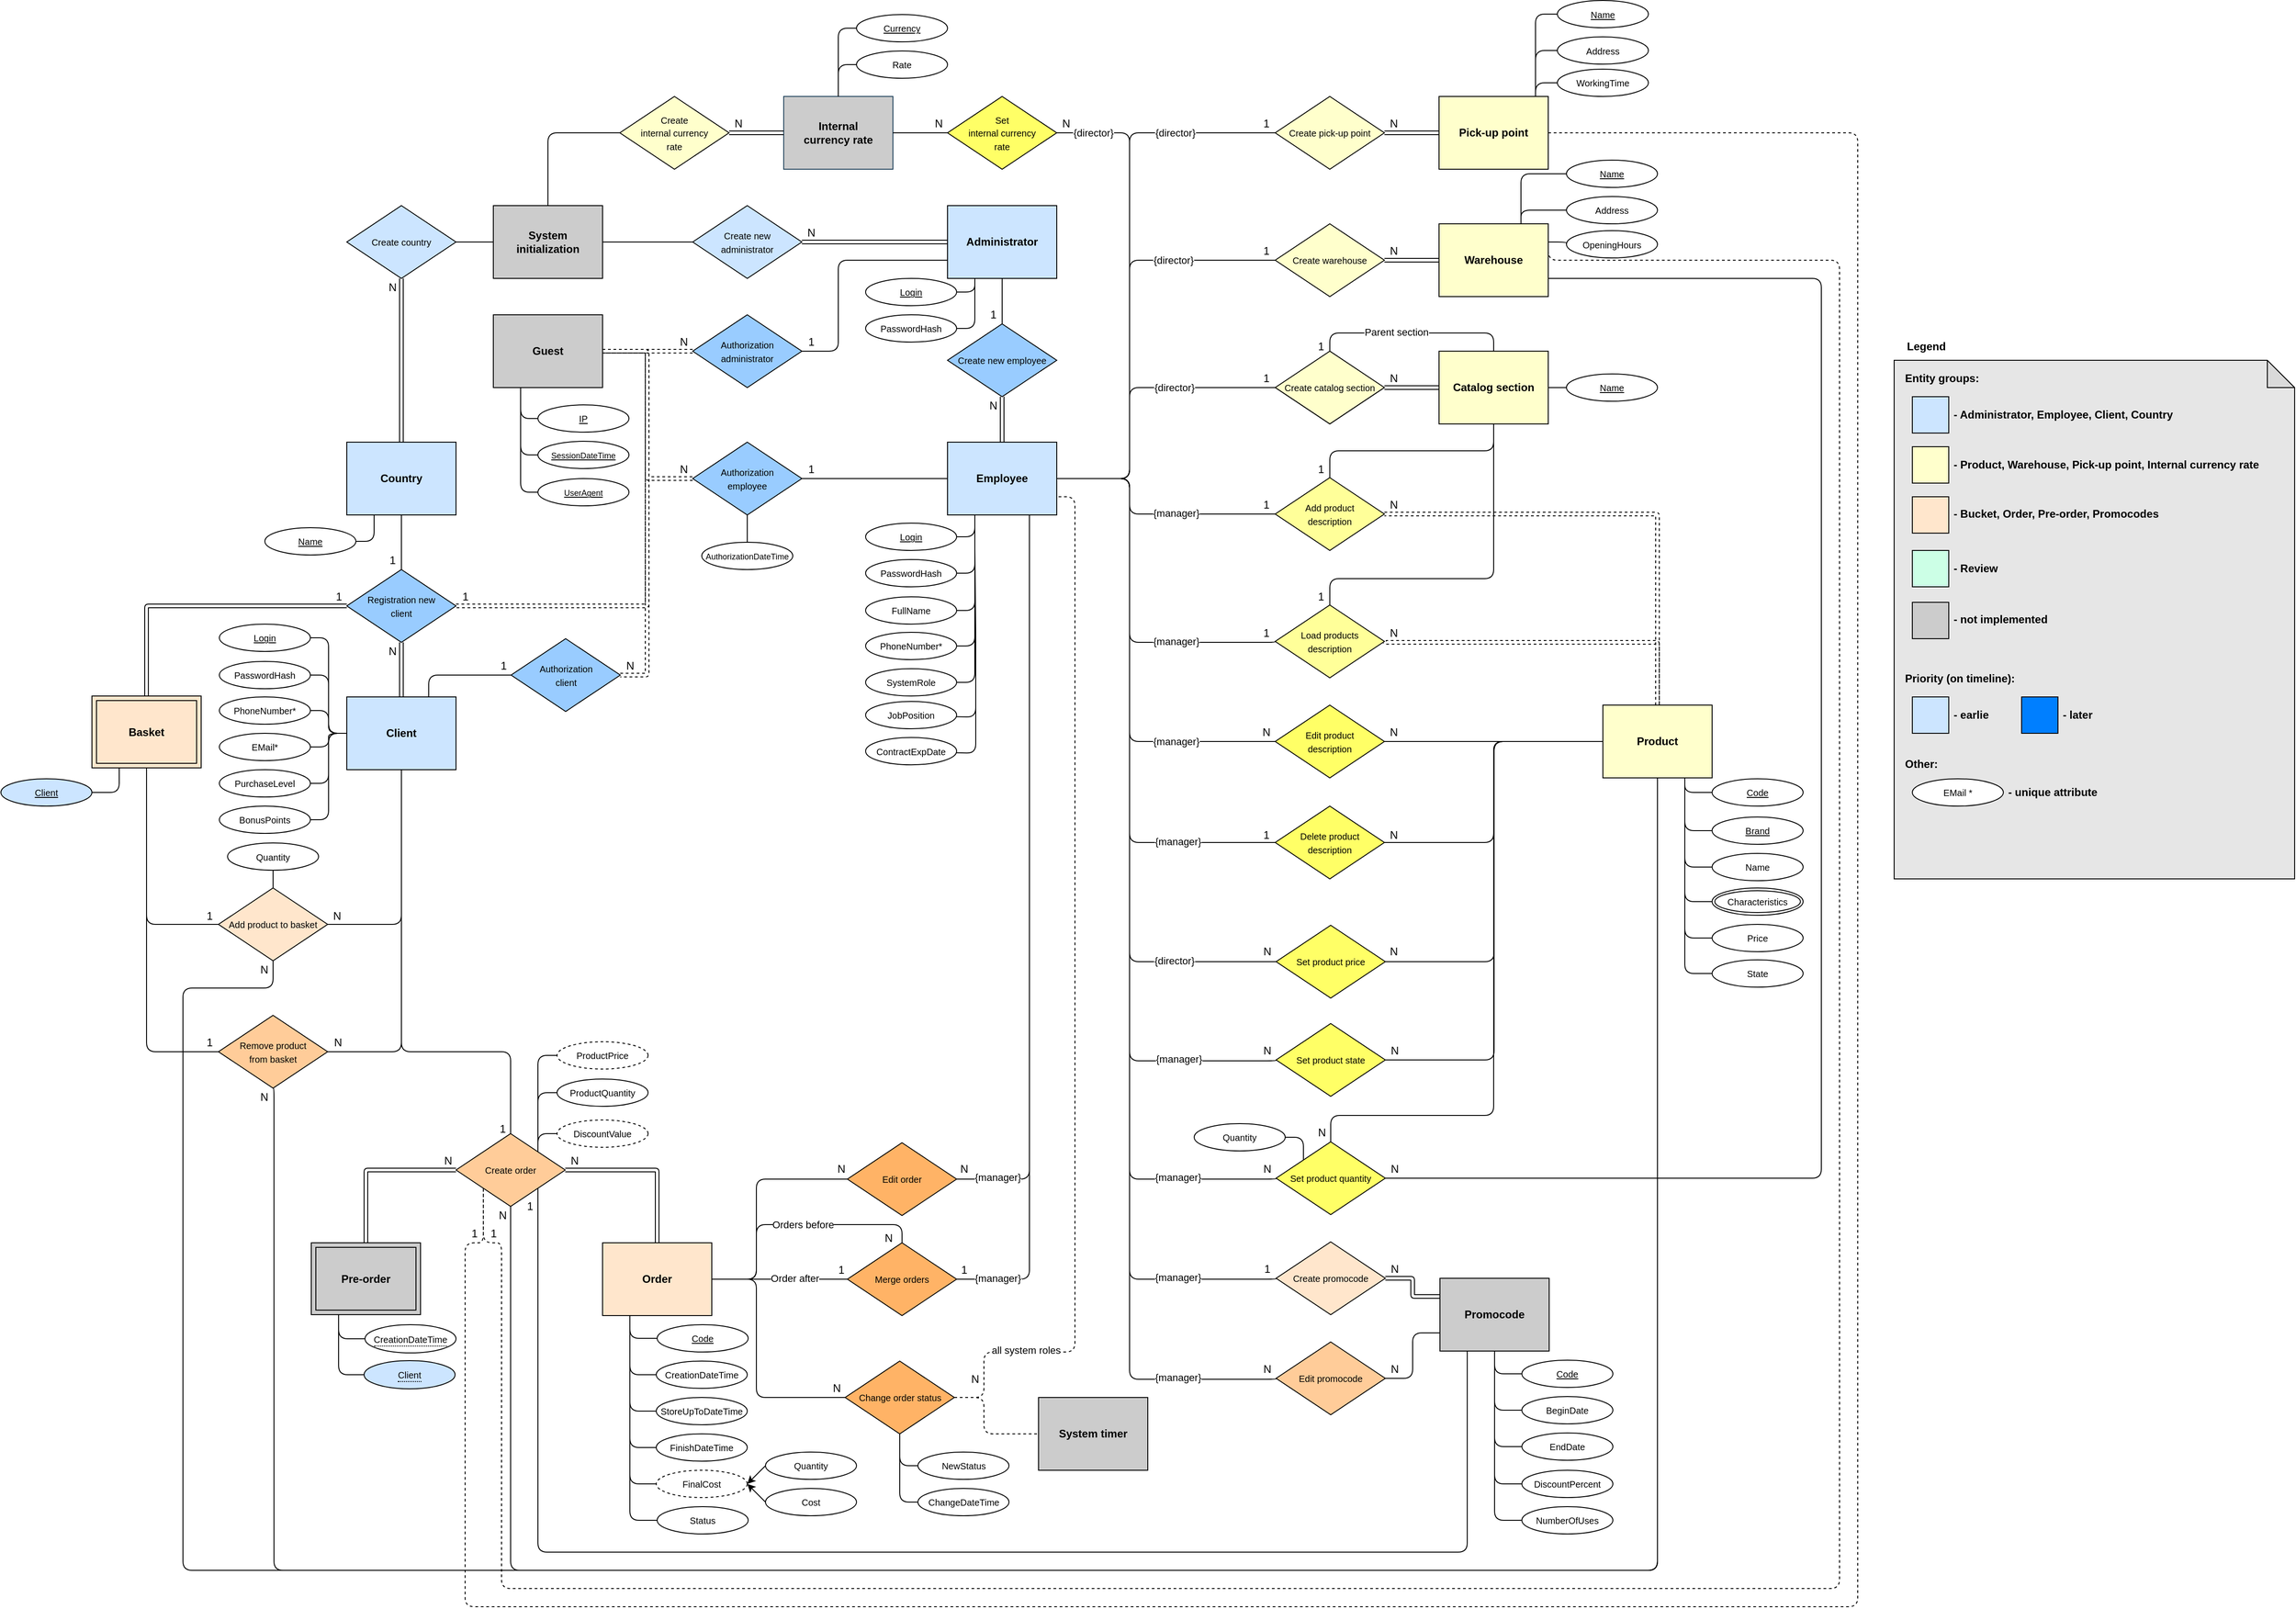 <mxfile version="24.4.0" type="device">
  <diagram id="CwZ13-dvnRl59raYhXSn" name="ERD">
    <mxGraphModel dx="3227" dy="1695" grid="1" gridSize="10" guides="1" tooltips="1" connect="1" arrows="1" fold="1" page="1" pageScale="1" pageWidth="1169" pageHeight="827" math="0" shadow="0">
      <root>
        <mxCell id="r35dB6ONybMWZtxrlVqa-0" />
        <mxCell id="r35dB6ONybMWZtxrlVqa-1" parent="r35dB6ONybMWZtxrlVqa-0" />
        <mxCell id="bInxWx4tcp-3JW0B3DLy-4" style="edgeStyle=orthogonalEdgeStyle;rounded=1;orthogonalLoop=1;jettySize=auto;html=1;entryX=0;entryY=0.5;entryDx=0;entryDy=0;endArrow=none;endFill=0;" edge="1" parent="r35dB6ONybMWZtxrlVqa-1" target="bInxWx4tcp-3JW0B3DLy-5">
          <mxGeometry relative="1" as="geometry">
            <mxPoint x="-300" y="-185" as="sourcePoint" />
            <Array as="points">
              <mxPoint x="-274" y="-185" />
              <mxPoint x="-274" y="-235" />
            </Array>
          </mxGeometry>
        </mxCell>
        <mxCell id="cIYgjyNW7rwmiYC7AmrU-162" value="" style="shape=note;whiteSpace=wrap;html=1;backgroundOutline=1;darkOpacity=0.05;strokeColor=#000000;fillColor=#E6E6E6;" parent="r35dB6ONybMWZtxrlVqa-1" vertex="1">
          <mxGeometry x="120" y="70" width="440" height="570" as="geometry" />
        </mxCell>
        <mxCell id="u-8L_IKIYsjcI5-6TkLw-20" style="edgeStyle=orthogonalEdgeStyle;rounded=1;orthogonalLoop=1;jettySize=auto;html=1;exitX=1;exitY=0.5;exitDx=0;exitDy=0;entryX=0;entryY=0.5;entryDx=0;entryDy=0;endArrow=none;endFill=0;dashed=1;shape=link;" parent="r35dB6ONybMWZtxrlVqa-1" source="8oyuN8lfOhVy4UXTPoP9-0" target="u-8L_IKIYsjcI5-6TkLw-16" edge="1">
          <mxGeometry relative="1" as="geometry">
            <Array as="points">
              <mxPoint x="-1250" y="60" />
              <mxPoint x="-1250" y="200" />
            </Array>
          </mxGeometry>
        </mxCell>
        <mxCell id="u-8L_IKIYsjcI5-6TkLw-25" style="edgeStyle=orthogonalEdgeStyle;rounded=1;orthogonalLoop=1;jettySize=auto;html=1;exitX=1;exitY=0.5;exitDx=0;exitDy=0;entryX=0;entryY=0.5;entryDx=0;entryDy=0;endArrow=none;endFill=0;shape=link;dashed=1;" parent="r35dB6ONybMWZtxrlVqa-1" source="8oyuN8lfOhVy4UXTPoP9-0" target="u-8L_IKIYsjcI5-6TkLw-15" edge="1">
          <mxGeometry relative="1" as="geometry">
            <Array as="points">
              <mxPoint x="-1270" y="60" />
              <mxPoint x="-1270" y="60" />
            </Array>
          </mxGeometry>
        </mxCell>
        <mxCell id="8oyuN8lfOhVy4UXTPoP9-0" value="&lt;font style=&quot;font-size: 12px&quot;&gt;&lt;b&gt;Guest&lt;/b&gt;&lt;/font&gt;" style="whiteSpace=wrap;html=1;align=center;fillColor=#CCCCCC;" parent="r35dB6ONybMWZtxrlVqa-1" vertex="1">
          <mxGeometry x="-1419" y="20" width="120" height="80" as="geometry" />
        </mxCell>
        <mxCell id="Hvsy0PmgllaVFxH3-9pF-31" style="edgeStyle=orthogonalEdgeStyle;rounded=1;orthogonalLoop=1;jettySize=auto;html=1;exitX=0;exitY=0.5;exitDx=0;exitDy=0;entryX=0.25;entryY=1;entryDx=0;entryDy=0;endArrow=none;endFill=0;" parent="r35dB6ONybMWZtxrlVqa-1" source="8oyuN8lfOhVy4UXTPoP9-2" target="8oyuN8lfOhVy4UXTPoP9-0" edge="1">
          <mxGeometry relative="1" as="geometry" />
        </mxCell>
        <mxCell id="8oyuN8lfOhVy4UXTPoP9-2" value="&lt;font size=&quot;1&quot;&gt;&lt;u&gt;IP&lt;/u&gt;&lt;/font&gt;" style="ellipse;whiteSpace=wrap;html=1;align=center;fillColor=#FFFFFF;" parent="r35dB6ONybMWZtxrlVqa-1" vertex="1">
          <mxGeometry x="-1370" y="119" width="100" height="30" as="geometry" />
        </mxCell>
        <mxCell id="Hvsy0PmgllaVFxH3-9pF-29" style="edgeStyle=orthogonalEdgeStyle;rounded=1;orthogonalLoop=1;jettySize=auto;html=1;exitX=0;exitY=0.5;exitDx=0;exitDy=0;entryX=0.25;entryY=1;entryDx=0;entryDy=0;endArrow=none;endFill=0;" parent="r35dB6ONybMWZtxrlVqa-1" source="8oyuN8lfOhVy4UXTPoP9-5" target="8oyuN8lfOhVy4UXTPoP9-0" edge="1">
          <mxGeometry relative="1" as="geometry">
            <Array as="points">
              <mxPoint x="-1389" y="174" />
            </Array>
          </mxGeometry>
        </mxCell>
        <mxCell id="8oyuN8lfOhVy4UXTPoP9-5" value="&lt;font style=&quot;font-size: 9px&quot;&gt;&lt;u&gt;SessionDateTime&lt;/u&gt;&lt;/font&gt;" style="ellipse;whiteSpace=wrap;html=1;align=center;fillColor=#FFFFFF;" parent="r35dB6ONybMWZtxrlVqa-1" vertex="1">
          <mxGeometry x="-1370" y="159" width="100" height="30" as="geometry" />
        </mxCell>
        <mxCell id="Hvsy0PmgllaVFxH3-9pF-32" style="edgeStyle=orthogonalEdgeStyle;rounded=1;orthogonalLoop=1;jettySize=auto;html=1;exitX=0;exitY=0.5;exitDx=0;exitDy=0;entryX=0.25;entryY=1;entryDx=0;entryDy=0;endArrow=none;endFill=0;" parent="r35dB6ONybMWZtxrlVqa-1" source="8oyuN8lfOhVy4UXTPoP9-6" target="8oyuN8lfOhVy4UXTPoP9-0" edge="1">
          <mxGeometry relative="1" as="geometry">
            <Array as="points">
              <mxPoint x="-1389" y="215" />
            </Array>
          </mxGeometry>
        </mxCell>
        <mxCell id="8oyuN8lfOhVy4UXTPoP9-6" value="&lt;font style=&quot;font-size: 9px&quot;&gt;&lt;u&gt;UserAgent&lt;/u&gt;&lt;/font&gt;" style="ellipse;whiteSpace=wrap;html=1;align=center;fillColor=#FFFFFF;" parent="r35dB6ONybMWZtxrlVqa-1" vertex="1">
          <mxGeometry x="-1370" y="200" width="100" height="30" as="geometry" />
        </mxCell>
        <mxCell id="jn2rWw8n9eLMbOUmFU02-5" style="edgeStyle=orthogonalEdgeStyle;rounded=1;orthogonalLoop=1;jettySize=auto;html=1;exitX=0;exitY=0.5;exitDx=0;exitDy=0;entryX=1;entryY=0.5;entryDx=0;entryDy=0;endArrow=none;endFill=0;" parent="r35dB6ONybMWZtxrlVqa-1" source="8oyuN8lfOhVy4UXTPoP9-7" target="cIYgjyNW7rwmiYC7AmrU-96" edge="1">
          <mxGeometry relative="1" as="geometry">
            <Array as="points">
              <mxPoint x="-320" y="489" />
              <mxPoint x="-320" y="600" />
            </Array>
          </mxGeometry>
        </mxCell>
        <mxCell id="u-8L_IKIYsjcI5-6TkLw-99" style="edgeStyle=orthogonalEdgeStyle;rounded=1;orthogonalLoop=1;jettySize=auto;html=1;exitX=0.5;exitY=1;exitDx=0;exitDy=0;entryX=0.5;entryY=1;entryDx=0;entryDy=0;fontSize=10;endArrow=none;endFill=0;" parent="r35dB6ONybMWZtxrlVqa-1" source="8oyuN8lfOhVy4UXTPoP9-7" target="u-8L_IKIYsjcI5-6TkLw-90" edge="1">
          <mxGeometry relative="1" as="geometry">
            <Array as="points">
              <mxPoint x="-140" y="1400" />
              <mxPoint x="-1660" y="1400" />
            </Array>
          </mxGeometry>
        </mxCell>
        <mxCell id="8oyuN8lfOhVy4UXTPoP9-7" value="&lt;b&gt;Product&lt;/b&gt;" style="whiteSpace=wrap;html=1;align=center;fillColor=#FFFFCC;" parent="r35dB6ONybMWZtxrlVqa-1" vertex="1">
          <mxGeometry x="-200" y="449" width="120" height="80" as="geometry" />
        </mxCell>
        <mxCell id="u-8L_IKIYsjcI5-6TkLw-74" style="edgeStyle=orthogonalEdgeStyle;rounded=1;orthogonalLoop=1;jettySize=auto;html=1;exitX=0.75;exitY=0;exitDx=0;exitDy=0;entryX=0;entryY=0.5;entryDx=0;entryDy=0;fontSize=10;endArrow=none;endFill=0;" parent="r35dB6ONybMWZtxrlVqa-1" source="cIYgjyNW7rwmiYC7AmrU-0" target="u-8L_IKIYsjcI5-6TkLw-18" edge="1">
          <mxGeometry relative="1" as="geometry" />
        </mxCell>
        <mxCell id="cIYgjyNW7rwmiYC7AmrU-0" value="&lt;font style=&quot;font-size: 12px&quot;&gt;&lt;b&gt;Client&lt;/b&gt;&lt;/font&gt;" style="whiteSpace=wrap;html=1;align=center;fillColor=#CCE5FF;" parent="r35dB6ONybMWZtxrlVqa-1" vertex="1">
          <mxGeometry x="-1580" y="440" width="120" height="80" as="geometry" />
        </mxCell>
        <mxCell id="cIYgjyNW7rwmiYC7AmrU-32" value="&lt;b&gt;Entity groups:&lt;/b&gt;" style="text;html=1;align=left;verticalAlign=middle;resizable=0;points=[];;autosize=1;" parent="r35dB6ONybMWZtxrlVqa-1" vertex="1">
          <mxGeometry x="130" y="80" width="100" height="20" as="geometry" />
        </mxCell>
        <mxCell id="cIYgjyNW7rwmiYC7AmrU-34" value="&lt;b&gt;Priority (on timeline):&lt;/b&gt;" style="text;html=1;align=left;verticalAlign=middle;resizable=0;points=[];autosize=1;strokeColor=none;fillColor=none;" parent="r35dB6ONybMWZtxrlVqa-1" vertex="1">
          <mxGeometry x="130" y="410" width="140" height="20" as="geometry" />
        </mxCell>
        <mxCell id="cIYgjyNW7rwmiYC7AmrU-78" style="edgeStyle=elbowEdgeStyle;rounded=1;orthogonalLoop=1;jettySize=auto;html=1;exitX=1;exitY=0.5;exitDx=0;exitDy=0;entryX=0.5;entryY=0;entryDx=0;entryDy=0;endArrow=none;endFill=0;shape=link;dashed=1;" parent="r35dB6ONybMWZtxrlVqa-1" source="cIYgjyNW7rwmiYC7AmrU-76" target="8oyuN8lfOhVy4UXTPoP9-7" edge="1">
          <mxGeometry relative="1" as="geometry">
            <mxPoint x="-440" y="265" as="sourcePoint" />
            <Array as="points">
              <mxPoint x="-140" y="380" />
            </Array>
          </mxGeometry>
        </mxCell>
        <mxCell id="u-8L_IKIYsjcI5-6TkLw-49" style="edgeStyle=orthogonalEdgeStyle;rounded=1;orthogonalLoop=1;jettySize=auto;html=1;exitX=0.5;exitY=0;exitDx=0;exitDy=0;entryX=0.5;entryY=1;entryDx=0;entryDy=0;endArrow=none;endFill=0;" parent="r35dB6ONybMWZtxrlVqa-1" source="cIYgjyNW7rwmiYC7AmrU-76" target="u-8L_IKIYsjcI5-6TkLw-3" edge="1">
          <mxGeometry relative="1" as="geometry" />
        </mxCell>
        <mxCell id="cIYgjyNW7rwmiYC7AmrU-76" value="&lt;span style=&quot;font-size: 10px&quot;&gt;Add product&lt;br&gt;description&lt;/span&gt;" style="shape=rhombus;perimeter=rhombusPerimeter;whiteSpace=wrap;html=1;align=center;fillColor=#FFFF99;" parent="r35dB6ONybMWZtxrlVqa-1" vertex="1">
          <mxGeometry x="-560" y="199" width="120" height="80" as="geometry" />
        </mxCell>
        <mxCell id="cIYgjyNW7rwmiYC7AmrU-81" value="1" style="text;html=1;align=center;verticalAlign=middle;resizable=0;points=[];;autosize=1;" parent="r35dB6ONybMWZtxrlVqa-1" vertex="1">
          <mxGeometry x="-580" y="219" width="20" height="20" as="geometry" />
        </mxCell>
        <mxCell id="cIYgjyNW7rwmiYC7AmrU-82" value="N" style="text;html=1;align=center;verticalAlign=middle;resizable=0;points=[];;autosize=1;" parent="r35dB6ONybMWZtxrlVqa-1" vertex="1">
          <mxGeometry x="-440" y="219" width="20" height="20" as="geometry" />
        </mxCell>
        <mxCell id="cIYgjyNW7rwmiYC7AmrU-87" style="edgeStyle=elbowEdgeStyle;rounded=1;orthogonalLoop=1;jettySize=auto;html=1;exitX=1;exitY=0.5;exitDx=0;exitDy=0;entryX=0;entryY=0.5;entryDx=0;entryDy=0;endArrow=none;endFill=0;" parent="r35dB6ONybMWZtxrlVqa-1" source="cIYgjyNW7rwmiYC7AmrU-84" target="8oyuN8lfOhVy4UXTPoP9-7" edge="1">
          <mxGeometry relative="1" as="geometry">
            <Array as="points">
              <mxPoint x="-300" y="480" />
            </Array>
          </mxGeometry>
        </mxCell>
        <mxCell id="cIYgjyNW7rwmiYC7AmrU-84" value="&lt;span style=&quot;font-size: 10px&quot;&gt;Edit&amp;nbsp;product&lt;br&gt;description&lt;/span&gt;" style="shape=rhombus;perimeter=rhombusPerimeter;whiteSpace=wrap;html=1;align=center;fillColor=#FFFF66;" parent="r35dB6ONybMWZtxrlVqa-1" vertex="1">
          <mxGeometry x="-560" y="449" width="120" height="80" as="geometry" />
        </mxCell>
        <mxCell id="cIYgjyNW7rwmiYC7AmrU-96" value="&lt;span style=&quot;font-size: 10px&quot;&gt;Delete product&lt;br&gt;description&lt;/span&gt;" style="shape=rhombus;perimeter=rhombusPerimeter;whiteSpace=wrap;html=1;align=center;fillColor=#FFFF66;" parent="r35dB6ONybMWZtxrlVqa-1" vertex="1">
          <mxGeometry x="-560" y="560" width="120" height="80" as="geometry" />
        </mxCell>
        <mxCell id="cIYgjyNW7rwmiYC7AmrU-98" value="N" style="text;html=1;align=center;verticalAlign=middle;resizable=0;points=[];;autosize=1;" parent="r35dB6ONybMWZtxrlVqa-1" vertex="1">
          <mxGeometry x="-440" y="582" width="20" height="20" as="geometry" />
        </mxCell>
        <mxCell id="cIYgjyNW7rwmiYC7AmrU-101" value="1" style="text;html=1;align=center;verticalAlign=middle;resizable=0;points=[];;autosize=1;" parent="r35dB6ONybMWZtxrlVqa-1" vertex="1">
          <mxGeometry x="-580" y="582" width="20" height="20" as="geometry" />
        </mxCell>
        <mxCell id="cIYgjyNW7rwmiYC7AmrU-125" value="&lt;b&gt;Legend&lt;/b&gt;" style="text;html=1;align=center;verticalAlign=middle;resizable=0;points=[];;autosize=1;" parent="r35dB6ONybMWZtxrlVqa-1" vertex="1">
          <mxGeometry x="120" y="40" width="70" height="30" as="geometry" />
        </mxCell>
        <mxCell id="cIYgjyNW7rwmiYC7AmrU-136" value="N" style="text;html=1;align=center;verticalAlign=middle;resizable=0;points=[];;autosize=1;" parent="r35dB6ONybMWZtxrlVqa-1" vertex="1">
          <mxGeometry x="-580" y="468.5" width="20" height="20" as="geometry" />
        </mxCell>
        <mxCell id="cIYgjyNW7rwmiYC7AmrU-137" value="N" style="text;html=1;align=center;verticalAlign=middle;resizable=0;points=[];;autosize=1;" parent="r35dB6ONybMWZtxrlVqa-1" vertex="1">
          <mxGeometry x="-440" y="468.5" width="20" height="20" as="geometry" />
        </mxCell>
        <mxCell id="FBpZ7RFhCK40TM6SWdtd-38" style="edgeStyle=orthogonalEdgeStyle;rounded=1;orthogonalLoop=1;jettySize=auto;html=1;exitX=0;exitY=0.5;exitDx=0;exitDy=0;entryX=0.5;entryY=1;entryDx=0;entryDy=0;fontSize=10;endArrow=none;endFill=0;" parent="r35dB6ONybMWZtxrlVqa-1" source="cIYgjyNW7rwmiYC7AmrU-138" target="u-8L_IKIYsjcI5-6TkLw-92" edge="1">
          <mxGeometry relative="1" as="geometry" />
        </mxCell>
        <mxCell id="cIYgjyNW7rwmiYC7AmrU-138" value="&lt;span style=&quot;font-size: x-small;&quot;&gt;NewStatus&lt;/span&gt;" style="ellipse;whiteSpace=wrap;html=1;align=center;" parent="r35dB6ONybMWZtxrlVqa-1" vertex="1">
          <mxGeometry x="-952.5" y="1270" width="100" height="30" as="geometry" />
        </mxCell>
        <mxCell id="FBpZ7RFhCK40TM6SWdtd-39" style="edgeStyle=orthogonalEdgeStyle;rounded=1;orthogonalLoop=1;jettySize=auto;html=1;exitX=0;exitY=0.5;exitDx=0;exitDy=0;entryX=0.5;entryY=1;entryDx=0;entryDy=0;fontSize=10;endArrow=none;endFill=0;" parent="r35dB6ONybMWZtxrlVqa-1" source="cIYgjyNW7rwmiYC7AmrU-139" target="u-8L_IKIYsjcI5-6TkLw-92" edge="1">
          <mxGeometry relative="1" as="geometry" />
        </mxCell>
        <mxCell id="cIYgjyNW7rwmiYC7AmrU-139" value="&lt;span style=&quot;font-size: x-small;&quot;&gt;ChangeDateTime&lt;/span&gt;" style="ellipse;whiteSpace=wrap;html=1;align=center;" parent="r35dB6ONybMWZtxrlVqa-1" vertex="1">
          <mxGeometry x="-952.5" y="1310" width="100" height="30" as="geometry" />
        </mxCell>
        <mxCell id="cIYgjyNW7rwmiYC7AmrU-165" value="" style="whiteSpace=wrap;html=1;aspect=fixed;strokeColor=#000000;fillColor=#CCE5FF;" parent="r35dB6ONybMWZtxrlVqa-1" vertex="1">
          <mxGeometry x="140" y="110" width="40" height="40" as="geometry" />
        </mxCell>
        <mxCell id="cIYgjyNW7rwmiYC7AmrU-166" value="&lt;b&gt;&amp;nbsp;- Administrator, Employee, Client, Country&lt;/b&gt;" style="text;html=1;align=left;verticalAlign=middle;resizable=0;points=[];;autosize=1;" parent="r35dB6ONybMWZtxrlVqa-1" vertex="1">
          <mxGeometry x="180" y="115" width="270" height="30" as="geometry" />
        </mxCell>
        <mxCell id="cIYgjyNW7rwmiYC7AmrU-167" value="" style="whiteSpace=wrap;html=1;aspect=fixed;strokeColor=#000000;fillColor=#FFFFCC;" parent="r35dB6ONybMWZtxrlVqa-1" vertex="1">
          <mxGeometry x="140" y="165" width="40" height="40" as="geometry" />
        </mxCell>
        <mxCell id="cIYgjyNW7rwmiYC7AmrU-168" value="&lt;b&gt;&amp;nbsp;- Product, Warehouse, Pick-up point, Internal currency rate&lt;/b&gt;" style="text;html=1;align=left;verticalAlign=middle;resizable=0;points=[];;autosize=1;" parent="r35dB6ONybMWZtxrlVqa-1" vertex="1">
          <mxGeometry x="180" y="170" width="360" height="30" as="geometry" />
        </mxCell>
        <mxCell id="cIYgjyNW7rwmiYC7AmrU-171" value="" style="whiteSpace=wrap;html=1;aspect=fixed;strokeColor=#000000;fillColor=#CCCCCC;" parent="r35dB6ONybMWZtxrlVqa-1" vertex="1">
          <mxGeometry x="140" y="336" width="40" height="40" as="geometry" />
        </mxCell>
        <mxCell id="cIYgjyNW7rwmiYC7AmrU-172" value="&lt;b&gt;&amp;nbsp;- not implemented&lt;/b&gt;" style="text;html=1;align=left;verticalAlign=middle;resizable=0;points=[];;autosize=1;" parent="r35dB6ONybMWZtxrlVqa-1" vertex="1">
          <mxGeometry x="180" y="345" width="120" height="20" as="geometry" />
        </mxCell>
        <mxCell id="cIYgjyNW7rwmiYC7AmrU-173" value="" style="whiteSpace=wrap;html=1;aspect=fixed;strokeColor=#000000;fillColor=#CCE5FF;" parent="r35dB6ONybMWZtxrlVqa-1" vertex="1">
          <mxGeometry x="140" y="440" width="40" height="40" as="geometry" />
        </mxCell>
        <mxCell id="cIYgjyNW7rwmiYC7AmrU-174" value="&lt;b&gt;&amp;nbsp;- earlie&lt;/b&gt;" style="text;html=1;align=left;verticalAlign=middle;resizable=0;points=[];;autosize=1;" parent="r35dB6ONybMWZtxrlVqa-1" vertex="1">
          <mxGeometry x="180" y="450" width="60" height="20" as="geometry" />
        </mxCell>
        <mxCell id="cIYgjyNW7rwmiYC7AmrU-176" value="" style="whiteSpace=wrap;html=1;aspect=fixed;strokeColor=#000000;fillColor=#007FFF;" parent="r35dB6ONybMWZtxrlVqa-1" vertex="1">
          <mxGeometry x="260" y="440" width="40" height="40" as="geometry" />
        </mxCell>
        <mxCell id="cIYgjyNW7rwmiYC7AmrU-177" value="&lt;b&gt;&amp;nbsp;- later&lt;/b&gt;" style="text;html=1;align=left;verticalAlign=middle;resizable=0;points=[];;autosize=1;" parent="r35dB6ONybMWZtxrlVqa-1" vertex="1">
          <mxGeometry x="300" y="450" width="50" height="20" as="geometry" />
        </mxCell>
        <mxCell id="khHzwTnaOMoLvBdUNDrp-0" style="edgeStyle=orthogonalEdgeStyle;rounded=1;orthogonalLoop=1;jettySize=auto;html=1;exitX=0.25;exitY=1;exitDx=0;exitDy=0;entryX=1;entryY=1;entryDx=0;entryDy=0;endArrow=none;endFill=0;" parent="r35dB6ONybMWZtxrlVqa-1" source="jn2rWw8n9eLMbOUmFU02-10" target="u-8L_IKIYsjcI5-6TkLw-91" edge="1">
          <mxGeometry relative="1" as="geometry">
            <Array as="points">
              <mxPoint x="-349" y="1380" />
              <mxPoint x="-1370" y="1380" />
            </Array>
          </mxGeometry>
        </mxCell>
        <mxCell id="jn2rWw8n9eLMbOUmFU02-10" value="&lt;b&gt;Promocode&lt;/b&gt;" style="whiteSpace=wrap;html=1;align=center;fillColor=#cccccc;" parent="r35dB6ONybMWZtxrlVqa-1" vertex="1">
          <mxGeometry x="-379" y="1079" width="120" height="80" as="geometry" />
        </mxCell>
        <mxCell id="Hvsy0PmgllaVFxH3-9pF-48" style="edgeStyle=orthogonalEdgeStyle;rounded=1;orthogonalLoop=1;jettySize=auto;html=1;exitX=1;exitY=0.5;exitDx=0;exitDy=0;entryX=0;entryY=0.25;entryDx=0;entryDy=0;endArrow=none;endFill=0;shape=link;" parent="r35dB6ONybMWZtxrlVqa-1" source="jn2rWw8n9eLMbOUmFU02-11" target="jn2rWw8n9eLMbOUmFU02-10" edge="1">
          <mxGeometry relative="1" as="geometry" />
        </mxCell>
        <mxCell id="jn2rWw8n9eLMbOUmFU02-11" value="&lt;span style=&quot;font-size: 10px&quot;&gt;Create promocode&lt;/span&gt;" style="shape=rhombus;perimeter=rhombusPerimeter;whiteSpace=wrap;html=1;align=center;fillColor=#FFE6CC;" parent="r35dB6ONybMWZtxrlVqa-1" vertex="1">
          <mxGeometry x="-559" y="1039" width="120" height="80" as="geometry" />
        </mxCell>
        <mxCell id="jn2rWw8n9eLMbOUmFU02-33" value="&lt;b&gt;Other:&lt;/b&gt;" style="text;html=1;align=left;verticalAlign=middle;resizable=0;points=[];autosize=1;strokeColor=none;fillColor=none;" parent="r35dB6ONybMWZtxrlVqa-1" vertex="1">
          <mxGeometry x="130" y="499" width="60" height="30" as="geometry" />
        </mxCell>
        <mxCell id="jn2rWw8n9eLMbOUmFU02-34" value="&lt;font size=&quot;1&quot;&gt;EMail *&lt;/font&gt;" style="ellipse;whiteSpace=wrap;html=1;align=center;" parent="r35dB6ONybMWZtxrlVqa-1" vertex="1">
          <mxGeometry x="140" y="530" width="100" height="30" as="geometry" />
        </mxCell>
        <mxCell id="jn2rWw8n9eLMbOUmFU02-35" value="&lt;b&gt;&amp;nbsp;- unique attribute&lt;/b&gt;" style="text;html=1;align=left;verticalAlign=middle;resizable=0;points=[];;autosize=1;" parent="r35dB6ONybMWZtxrlVqa-1" vertex="1">
          <mxGeometry x="240" y="530" width="120" height="30" as="geometry" />
        </mxCell>
        <mxCell id="Hvsy0PmgllaVFxH3-9pF-49" style="edgeStyle=orthogonalEdgeStyle;rounded=1;orthogonalLoop=1;jettySize=auto;html=1;exitX=1;exitY=0.5;exitDx=0;exitDy=0;entryX=0;entryY=0.75;entryDx=0;entryDy=0;endArrow=none;endFill=0;" parent="r35dB6ONybMWZtxrlVqa-1" source="jn2rWw8n9eLMbOUmFU02-36" target="jn2rWw8n9eLMbOUmFU02-10" edge="1">
          <mxGeometry relative="1" as="geometry" />
        </mxCell>
        <mxCell id="jn2rWw8n9eLMbOUmFU02-36" value="&lt;span style=&quot;font-size: 10px&quot;&gt;Edit promocode&lt;/span&gt;" style="shape=rhombus;perimeter=rhombusPerimeter;whiteSpace=wrap;html=1;align=center;fillColor=#FFCC99;" parent="r35dB6ONybMWZtxrlVqa-1" vertex="1">
          <mxGeometry x="-559" y="1149" width="120" height="80" as="geometry" />
        </mxCell>
        <mxCell id="jn2rWw8n9eLMbOUmFU02-49" value="" style="whiteSpace=wrap;html=1;aspect=fixed;strokeColor=#000000;fillColor=#CCFFE6;" parent="r35dB6ONybMWZtxrlVqa-1" vertex="1">
          <mxGeometry x="140" y="279" width="40" height="40" as="geometry" />
        </mxCell>
        <mxCell id="jn2rWw8n9eLMbOUmFU02-50" value="&lt;b&gt;&amp;nbsp;- Review&lt;/b&gt;" style="text;html=1;align=left;verticalAlign=middle;resizable=0;points=[];;autosize=1;" parent="r35dB6ONybMWZtxrlVqa-1" vertex="1">
          <mxGeometry x="180" y="284" width="80" height="30" as="geometry" />
        </mxCell>
        <mxCell id="u-8L_IKIYsjcI5-6TkLw-28" style="edgeStyle=orthogonalEdgeStyle;rounded=1;orthogonalLoop=1;jettySize=auto;html=1;exitX=1;exitY=0.5;exitDx=0;exitDy=0;entryX=0;entryY=0.5;entryDx=0;entryDy=0;endArrow=none;endFill=0;" parent="r35dB6ONybMWZtxrlVqa-1" source="_eTqYKEGYza5kT8IjHjV-4" target="u-8L_IKIYsjcI5-6TkLw-4" edge="1">
          <mxGeometry relative="1" as="geometry" />
        </mxCell>
        <mxCell id="u-8L_IKIYsjcI5-6TkLw-35" style="edgeStyle=orthogonalEdgeStyle;rounded=1;orthogonalLoop=1;jettySize=auto;html=1;exitX=0.5;exitY=0;exitDx=0;exitDy=0;entryX=0;entryY=0.5;entryDx=0;entryDy=0;endArrow=none;endFill=0;" parent="r35dB6ONybMWZtxrlVqa-1" source="_eTqYKEGYza5kT8IjHjV-4" target="u-8L_IKIYsjcI5-6TkLw-34" edge="1">
          <mxGeometry relative="1" as="geometry" />
        </mxCell>
        <mxCell id="_eTqYKEGYza5kT8IjHjV-4" value="&lt;font style=&quot;font-size: 12px&quot;&gt;&lt;b&gt;System&lt;br&gt;initialization&lt;/b&gt;&lt;/font&gt;" style="whiteSpace=wrap;html=1;align=center;fillColor=#cccccc;" parent="r35dB6ONybMWZtxrlVqa-1" vertex="1">
          <mxGeometry x="-1419" y="-100" width="120" height="80" as="geometry" />
        </mxCell>
        <mxCell id="u-8L_IKIYsjcI5-6TkLw-76" style="edgeStyle=orthogonalEdgeStyle;rounded=1;orthogonalLoop=1;jettySize=auto;html=1;exitX=0.5;exitY=1;exitDx=0;exitDy=0;entryX=0.5;entryY=0;entryDx=0;entryDy=0;fontSize=10;endArrow=none;endFill=0;" parent="r35dB6ONybMWZtxrlVqa-1" source="_eTqYKEGYza5kT8IjHjV-8" target="u-8L_IKIYsjcI5-6TkLw-17" edge="1">
          <mxGeometry relative="1" as="geometry">
            <Array as="points">
              <mxPoint x="-1520" y="245" />
            </Array>
          </mxGeometry>
        </mxCell>
        <mxCell id="Hvsy0PmgllaVFxH3-9pF-33" style="edgeStyle=orthogonalEdgeStyle;rounded=1;orthogonalLoop=1;jettySize=auto;html=1;exitX=0.5;exitY=0;exitDx=0;exitDy=0;entryX=0.5;entryY=1;entryDx=0;entryDy=0;endArrow=none;endFill=0;shape=link;" parent="r35dB6ONybMWZtxrlVqa-1" source="_eTqYKEGYza5kT8IjHjV-8" target="_eTqYKEGYza5kT8IjHjV-9" edge="1">
          <mxGeometry relative="1" as="geometry" />
        </mxCell>
        <mxCell id="_eTqYKEGYza5kT8IjHjV-8" value="&lt;font style=&quot;font-size: 12px&quot;&gt;&lt;b&gt;Country&lt;/b&gt;&lt;/font&gt;" style="whiteSpace=wrap;html=1;align=center;fillColor=#CCE5FF;" parent="r35dB6ONybMWZtxrlVqa-1" vertex="1">
          <mxGeometry x="-1580" y="160" width="120" height="80" as="geometry" />
        </mxCell>
        <mxCell id="u-8L_IKIYsjcI5-6TkLw-29" style="edgeStyle=orthogonalEdgeStyle;rounded=1;orthogonalLoop=1;jettySize=auto;html=1;exitX=1;exitY=0.5;exitDx=0;exitDy=0;entryX=0;entryY=0.5;entryDx=0;entryDy=0;endArrow=none;endFill=0;" parent="r35dB6ONybMWZtxrlVqa-1" source="_eTqYKEGYza5kT8IjHjV-9" target="_eTqYKEGYza5kT8IjHjV-4" edge="1">
          <mxGeometry relative="1" as="geometry" />
        </mxCell>
        <mxCell id="_eTqYKEGYza5kT8IjHjV-9" value="&lt;span style=&quot;font-size: 10px;&quot;&gt;Create country&lt;/span&gt;" style="shape=rhombus;perimeter=rhombusPerimeter;whiteSpace=wrap;html=1;align=center;fillColor=#CCE5FF;" parent="r35dB6ONybMWZtxrlVqa-1" vertex="1">
          <mxGeometry x="-1580" y="-100" width="120" height="80" as="geometry" />
        </mxCell>
        <mxCell id="u-8L_IKIYsjcI5-6TkLw-8" style="edgeStyle=orthogonalEdgeStyle;rounded=1;orthogonalLoop=1;jettySize=auto;html=1;exitX=0.5;exitY=1;exitDx=0;exitDy=0;entryX=0.5;entryY=0;entryDx=0;entryDy=0;endArrow=none;endFill=0;" parent="r35dB6ONybMWZtxrlVqa-1" source="u-8L_IKIYsjcI5-6TkLw-0" target="u-8L_IKIYsjcI5-6TkLw-7" edge="1">
          <mxGeometry relative="1" as="geometry" />
        </mxCell>
        <mxCell id="u-8L_IKIYsjcI5-6TkLw-0" value="&lt;font style=&quot;font-size: 12px&quot;&gt;&lt;b&gt;Administrator&lt;/b&gt;&lt;/font&gt;" style="whiteSpace=wrap;html=1;align=center;fillColor=#CCE5FF;" parent="r35dB6ONybMWZtxrlVqa-1" vertex="1">
          <mxGeometry x="-920" y="-100" width="120" height="80" as="geometry" />
        </mxCell>
        <mxCell id="u-8L_IKIYsjcI5-6TkLw-30" style="edgeStyle=orthogonalEdgeStyle;rounded=1;orthogonalLoop=1;jettySize=auto;html=1;exitX=1;exitY=0.5;exitDx=0;exitDy=0;entryX=0;entryY=0.5;entryDx=0;entryDy=0;endArrow=none;endFill=0;" parent="r35dB6ONybMWZtxrlVqa-1" source="u-8L_IKIYsjcI5-6TkLw-1" target="cIYgjyNW7rwmiYC7AmrU-76" edge="1">
          <mxGeometry relative="1" as="geometry">
            <Array as="points">
              <mxPoint x="-720" y="200" />
              <mxPoint x="-720" y="239" />
            </Array>
          </mxGeometry>
        </mxCell>
        <mxCell id="u-8L_IKIYsjcI5-6TkLw-37" style="edgeStyle=orthogonalEdgeStyle;rounded=1;orthogonalLoop=1;jettySize=auto;html=1;exitX=1;exitY=0.5;exitDx=0;exitDy=0;entryX=1;entryY=0.5;entryDx=0;entryDy=0;endArrow=none;endFill=0;" parent="r35dB6ONybMWZtxrlVqa-1" source="u-8L_IKIYsjcI5-6TkLw-1" target="u-8L_IKIYsjcI5-6TkLw-36" edge="1">
          <mxGeometry relative="1" as="geometry">
            <Array as="points">
              <mxPoint x="-720" y="200" />
              <mxPoint x="-720" y="-180" />
            </Array>
          </mxGeometry>
        </mxCell>
        <mxCell id="u-8L_IKIYsjcI5-6TkLw-46" style="edgeStyle=orthogonalEdgeStyle;rounded=1;orthogonalLoop=1;jettySize=auto;html=1;exitX=1;exitY=0.5;exitDx=0;exitDy=0;entryX=0;entryY=0.5;entryDx=0;entryDy=0;endArrow=none;endFill=0;" parent="r35dB6ONybMWZtxrlVqa-1" source="u-8L_IKIYsjcI5-6TkLw-1" target="u-8L_IKIYsjcI5-6TkLw-43" edge="1">
          <mxGeometry relative="1" as="geometry">
            <Array as="points">
              <mxPoint x="-720" y="200" />
              <mxPoint x="-720" y="-40" />
            </Array>
          </mxGeometry>
        </mxCell>
        <mxCell id="u-8L_IKIYsjcI5-6TkLw-47" style="edgeStyle=orthogonalEdgeStyle;rounded=1;orthogonalLoop=1;jettySize=auto;html=1;exitX=1;exitY=0.5;exitDx=0;exitDy=0;entryX=0;entryY=0.5;entryDx=0;entryDy=0;endArrow=none;endFill=0;" parent="r35dB6ONybMWZtxrlVqa-1" source="u-8L_IKIYsjcI5-6TkLw-1" target="u-8L_IKIYsjcI5-6TkLw-42" edge="1">
          <mxGeometry relative="1" as="geometry">
            <Array as="points">
              <mxPoint x="-720" y="200" />
              <mxPoint x="-720" y="-180" />
            </Array>
          </mxGeometry>
        </mxCell>
        <mxCell id="Hvsy0PmgllaVFxH3-9pF-105" value="{director}" style="edgeLabel;html=1;align=center;verticalAlign=middle;resizable=0;points=[];" parent="u-8L_IKIYsjcI5-6TkLw-47" vertex="1" connectable="0">
          <mxGeometry x="0.577" relative="1" as="geometry">
            <mxPoint x="21" as="offset" />
          </mxGeometry>
        </mxCell>
        <mxCell id="u-8L_IKIYsjcI5-6TkLw-48" style="edgeStyle=orthogonalEdgeStyle;rounded=1;orthogonalLoop=1;jettySize=auto;html=1;exitX=1;exitY=0.5;exitDx=0;exitDy=0;entryX=0;entryY=0.5;entryDx=0;entryDy=0;endArrow=none;endFill=0;" parent="r35dB6ONybMWZtxrlVqa-1" source="u-8L_IKIYsjcI5-6TkLw-1" target="u-8L_IKIYsjcI5-6TkLw-10" edge="1">
          <mxGeometry relative="1" as="geometry">
            <Array as="points">
              <mxPoint x="-720" y="200" />
              <mxPoint x="-720" y="100" />
            </Array>
          </mxGeometry>
        </mxCell>
        <mxCell id="u-8L_IKIYsjcI5-6TkLw-50" style="edgeStyle=orthogonalEdgeStyle;rounded=1;orthogonalLoop=1;jettySize=auto;html=1;exitX=1;exitY=0.5;exitDx=0;exitDy=0;entryX=0;entryY=0.5;entryDx=0;entryDy=0;endArrow=none;endFill=0;" parent="r35dB6ONybMWZtxrlVqa-1" source="u-8L_IKIYsjcI5-6TkLw-1" target="cIYgjyNW7rwmiYC7AmrU-84" edge="1">
          <mxGeometry relative="1" as="geometry">
            <Array as="points">
              <mxPoint x="-720" y="200" />
              <mxPoint x="-720" y="489" />
            </Array>
          </mxGeometry>
        </mxCell>
        <mxCell id="u-8L_IKIYsjcI5-6TkLw-51" style="edgeStyle=orthogonalEdgeStyle;rounded=1;orthogonalLoop=1;jettySize=auto;html=1;exitX=1;exitY=0.5;exitDx=0;exitDy=0;entryX=0;entryY=0.5;entryDx=0;entryDy=0;endArrow=none;endFill=0;" parent="r35dB6ONybMWZtxrlVqa-1" source="u-8L_IKIYsjcI5-6TkLw-1" target="cIYgjyNW7rwmiYC7AmrU-96" edge="1">
          <mxGeometry relative="1" as="geometry">
            <Array as="points">
              <mxPoint x="-720" y="200" />
              <mxPoint x="-720" y="600" />
            </Array>
          </mxGeometry>
        </mxCell>
        <mxCell id="u-8L_IKIYsjcI5-6TkLw-53" style="edgeStyle=orthogonalEdgeStyle;rounded=1;orthogonalLoop=1;jettySize=auto;html=1;exitX=1;exitY=0.5;exitDx=0;exitDy=0;entryX=0;entryY=0.5;entryDx=0;entryDy=0;endArrow=none;endFill=0;" parent="r35dB6ONybMWZtxrlVqa-1" source="u-8L_IKIYsjcI5-6TkLw-1" target="u-8L_IKIYsjcI5-6TkLw-52" edge="1">
          <mxGeometry relative="1" as="geometry">
            <Array as="points">
              <mxPoint x="-720" y="200" />
              <mxPoint x="-720" y="380" />
            </Array>
          </mxGeometry>
        </mxCell>
        <mxCell id="u-8L_IKIYsjcI5-6TkLw-64" style="edgeStyle=orthogonalEdgeStyle;rounded=1;orthogonalLoop=1;jettySize=auto;html=1;exitX=1;exitY=0.5;exitDx=0;exitDy=0;entryX=0;entryY=0.5;entryDx=0;entryDy=0;endArrow=none;endFill=0;" parent="r35dB6ONybMWZtxrlVqa-1" source="u-8L_IKIYsjcI5-6TkLw-1" target="u-8L_IKIYsjcI5-6TkLw-61" edge="1">
          <mxGeometry relative="1" as="geometry">
            <Array as="points">
              <mxPoint x="-720" y="200" />
              <mxPoint x="-720" y="840" />
            </Array>
          </mxGeometry>
        </mxCell>
        <mxCell id="u-8L_IKIYsjcI5-6TkLw-66" style="edgeStyle=orthogonalEdgeStyle;rounded=1;orthogonalLoop=1;jettySize=auto;html=1;exitX=1;exitY=0.5;exitDx=0;exitDy=0;entryX=0;entryY=0.5;entryDx=0;entryDy=0;endArrow=none;endFill=0;" parent="r35dB6ONybMWZtxrlVqa-1" source="u-8L_IKIYsjcI5-6TkLw-1" target="u-8L_IKIYsjcI5-6TkLw-62" edge="1">
          <mxGeometry relative="1" as="geometry">
            <Array as="points">
              <mxPoint x="-720" y="200" />
              <mxPoint x="-720" y="970" />
            </Array>
          </mxGeometry>
        </mxCell>
        <mxCell id="Hvsy0PmgllaVFxH3-9pF-44" style="edgeStyle=orthogonalEdgeStyle;rounded=1;orthogonalLoop=1;jettySize=auto;html=1;exitX=1;exitY=0.5;exitDx=0;exitDy=0;entryX=0;entryY=0.5;entryDx=0;entryDy=0;endArrow=none;endFill=0;" parent="r35dB6ONybMWZtxrlVqa-1" source="u-8L_IKIYsjcI5-6TkLw-1" target="jn2rWw8n9eLMbOUmFU02-11" edge="1">
          <mxGeometry relative="1" as="geometry">
            <Array as="points">
              <mxPoint x="-720" y="200" />
              <mxPoint x="-720" y="1080" />
            </Array>
          </mxGeometry>
        </mxCell>
        <mxCell id="Hvsy0PmgllaVFxH3-9pF-47" style="edgeStyle=orthogonalEdgeStyle;rounded=1;orthogonalLoop=1;jettySize=auto;html=1;exitX=1;exitY=0.5;exitDx=0;exitDy=0;entryX=0;entryY=0.5;entryDx=0;entryDy=0;endArrow=none;endFill=0;" parent="r35dB6ONybMWZtxrlVqa-1" source="u-8L_IKIYsjcI5-6TkLw-1" target="jn2rWw8n9eLMbOUmFU02-36" edge="1">
          <mxGeometry relative="1" as="geometry">
            <Array as="points">
              <mxPoint x="-720" y="200" />
              <mxPoint x="-720" y="1190" />
            </Array>
          </mxGeometry>
        </mxCell>
        <mxCell id="khHzwTnaOMoLvBdUNDrp-6" style="edgeStyle=orthogonalEdgeStyle;rounded=1;orthogonalLoop=1;jettySize=auto;html=1;exitX=1;exitY=0.5;exitDx=0;exitDy=0;entryX=0;entryY=0.5;entryDx=0;entryDy=0;endArrow=none;endFill=0;" parent="r35dB6ONybMWZtxrlVqa-1" source="u-8L_IKIYsjcI5-6TkLw-1" target="khHzwTnaOMoLvBdUNDrp-3" edge="1">
          <mxGeometry relative="1" as="geometry">
            <Array as="points">
              <mxPoint x="-720" y="200" />
              <mxPoint x="-720" y="731" />
            </Array>
          </mxGeometry>
        </mxCell>
        <mxCell id="u-8L_IKIYsjcI5-6TkLw-1" value="&lt;font style=&quot;font-size: 12px&quot;&gt;&lt;b&gt;Employee&lt;/b&gt;&lt;/font&gt;" style="whiteSpace=wrap;html=1;align=center;fillColor=#CCE5FF;" parent="r35dB6ONybMWZtxrlVqa-1" vertex="1">
          <mxGeometry x="-920" y="160" width="120" height="80" as="geometry" />
        </mxCell>
        <mxCell id="u-8L_IKIYsjcI5-6TkLw-13" style="edgeStyle=orthogonalEdgeStyle;rounded=1;orthogonalLoop=1;jettySize=auto;html=1;exitX=0.5;exitY=0;exitDx=0;exitDy=0;entryX=0.5;entryY=0;entryDx=0;entryDy=0;endArrow=none;endFill=0;" parent="r35dB6ONybMWZtxrlVqa-1" source="u-8L_IKIYsjcI5-6TkLw-3" target="u-8L_IKIYsjcI5-6TkLw-10" edge="1">
          <mxGeometry relative="1" as="geometry">
            <Array as="points">
              <mxPoint x="-320" y="40" />
              <mxPoint x="-500" y="40" />
            </Array>
          </mxGeometry>
        </mxCell>
        <mxCell id="Hvsy0PmgllaVFxH3-9pF-39" value="Parent section" style="edgeLabel;html=1;align=center;verticalAlign=middle;resizable=0;points=[];" parent="u-8L_IKIYsjcI5-6TkLw-13" vertex="1" connectable="0">
          <mxGeometry x="0.156" relative="1" as="geometry">
            <mxPoint y="-1" as="offset" />
          </mxGeometry>
        </mxCell>
        <mxCell id="Hvsy0PmgllaVFxH3-9pF-200" style="edgeStyle=orthogonalEdgeStyle;rounded=1;orthogonalLoop=1;jettySize=auto;html=1;exitX=1;exitY=0.5;exitDx=0;exitDy=0;entryX=0;entryY=0.5;entryDx=0;entryDy=0;endArrow=none;endFill=0;" parent="r35dB6ONybMWZtxrlVqa-1" source="u-8L_IKIYsjcI5-6TkLw-3" target="Hvsy0PmgllaVFxH3-9pF-199" edge="1">
          <mxGeometry relative="1" as="geometry" />
        </mxCell>
        <mxCell id="u-8L_IKIYsjcI5-6TkLw-3" value="&lt;b&gt;Catalog section&lt;/b&gt;" style="whiteSpace=wrap;html=1;align=center;fillColor=#FFFFCC;" parent="r35dB6ONybMWZtxrlVqa-1" vertex="1">
          <mxGeometry x="-380" y="59.97" width="120" height="80" as="geometry" />
        </mxCell>
        <mxCell id="u-8L_IKIYsjcI5-6TkLw-27" style="edgeStyle=orthogonalEdgeStyle;rounded=1;orthogonalLoop=1;jettySize=auto;html=1;exitX=1;exitY=0.5;exitDx=0;exitDy=0;entryX=0;entryY=0.5;entryDx=0;entryDy=0;endArrow=none;endFill=0;shape=link;" parent="r35dB6ONybMWZtxrlVqa-1" source="u-8L_IKIYsjcI5-6TkLw-4" target="u-8L_IKIYsjcI5-6TkLw-0" edge="1">
          <mxGeometry relative="1" as="geometry" />
        </mxCell>
        <mxCell id="u-8L_IKIYsjcI5-6TkLw-4" value="&lt;span style=&quot;font-size: 10px&quot;&gt;Create new&lt;br&gt;administrator&lt;/span&gt;" style="shape=rhombus;perimeter=rhombusPerimeter;whiteSpace=wrap;html=1;align=center;fillColor=#CCE5FF;" parent="r35dB6ONybMWZtxrlVqa-1" vertex="1">
          <mxGeometry x="-1200" y="-100" width="120" height="80" as="geometry" />
        </mxCell>
        <mxCell id="u-8L_IKIYsjcI5-6TkLw-9" style="edgeStyle=orthogonalEdgeStyle;shape=link;rounded=1;orthogonalLoop=1;jettySize=auto;html=1;exitX=0.5;exitY=1;exitDx=0;exitDy=0;entryX=0.5;entryY=0;entryDx=0;entryDy=0;endArrow=none;endFill=0;" parent="r35dB6ONybMWZtxrlVqa-1" source="u-8L_IKIYsjcI5-6TkLw-7" target="u-8L_IKIYsjcI5-6TkLw-1" edge="1">
          <mxGeometry relative="1" as="geometry" />
        </mxCell>
        <mxCell id="u-8L_IKIYsjcI5-6TkLw-7" value="&lt;span style=&quot;font-size: 10px;&quot;&gt;Create new employee&lt;/span&gt;" style="shape=rhombus;perimeter=rhombusPerimeter;whiteSpace=wrap;html=1;align=center;fillColor=#99CCFF;" parent="r35dB6ONybMWZtxrlVqa-1" vertex="1">
          <mxGeometry x="-920" y="30" width="120" height="80" as="geometry" />
        </mxCell>
        <mxCell id="u-8L_IKIYsjcI5-6TkLw-12" style="edgeStyle=orthogonalEdgeStyle;rounded=1;orthogonalLoop=1;jettySize=auto;html=1;exitX=1;exitY=0.5;exitDx=0;exitDy=0;entryX=0;entryY=0.5;entryDx=0;entryDy=0;endArrow=none;endFill=0;shape=link;" parent="r35dB6ONybMWZtxrlVqa-1" source="u-8L_IKIYsjcI5-6TkLw-10" target="u-8L_IKIYsjcI5-6TkLw-3" edge="1">
          <mxGeometry relative="1" as="geometry" />
        </mxCell>
        <mxCell id="u-8L_IKIYsjcI5-6TkLw-10" value="&lt;span style=&quot;font-size: 10px&quot;&gt;Create catalog section&lt;/span&gt;" style="shape=rhombus;perimeter=rhombusPerimeter;whiteSpace=wrap;html=1;align=center;fillColor=#FFFFCC;" parent="r35dB6ONybMWZtxrlVqa-1" vertex="1">
          <mxGeometry x="-560" y="59.97" width="120" height="80" as="geometry" />
        </mxCell>
        <mxCell id="u-8L_IKIYsjcI5-6TkLw-26" style="edgeStyle=orthogonalEdgeStyle;rounded=1;orthogonalLoop=1;jettySize=auto;html=1;exitX=1;exitY=0.5;exitDx=0;exitDy=0;entryX=0;entryY=0.75;entryDx=0;entryDy=0;endArrow=none;endFill=0;" parent="r35dB6ONybMWZtxrlVqa-1" source="u-8L_IKIYsjcI5-6TkLw-15" target="u-8L_IKIYsjcI5-6TkLw-0" edge="1">
          <mxGeometry relative="1" as="geometry">
            <Array as="points">
              <mxPoint x="-1040" y="60" />
              <mxPoint x="-1040" y="-40" />
            </Array>
          </mxGeometry>
        </mxCell>
        <mxCell id="u-8L_IKIYsjcI5-6TkLw-15" value="&lt;span style=&quot;font-size: 10px;&quot;&gt;Authorization administrator&lt;/span&gt;" style="shape=rhombus;perimeter=rhombusPerimeter;whiteSpace=wrap;html=1;align=center;fillColor=#99CCFF;" parent="r35dB6ONybMWZtxrlVqa-1" vertex="1">
          <mxGeometry x="-1200" y="20" width="120" height="80" as="geometry" />
        </mxCell>
        <mxCell id="u-8L_IKIYsjcI5-6TkLw-19" style="edgeStyle=orthogonalEdgeStyle;rounded=1;orthogonalLoop=1;jettySize=auto;html=1;exitX=1;exitY=0.5;exitDx=0;exitDy=0;entryX=0;entryY=0.5;entryDx=0;entryDy=0;endArrow=none;endFill=0;" parent="r35dB6ONybMWZtxrlVqa-1" source="u-8L_IKIYsjcI5-6TkLw-16" target="u-8L_IKIYsjcI5-6TkLw-1" edge="1">
          <mxGeometry relative="1" as="geometry">
            <Array as="points">
              <mxPoint x="-1050" y="200" />
              <mxPoint x="-1050" y="200" />
            </Array>
          </mxGeometry>
        </mxCell>
        <mxCell id="u-8L_IKIYsjcI5-6TkLw-16" value="&lt;span style=&quot;font-size: 10px;&quot;&gt;Authorization&lt;br&gt;employee&lt;/span&gt;" style="shape=rhombus;perimeter=rhombusPerimeter;whiteSpace=wrap;html=1;align=center;fillColor=#99CCFF;" parent="r35dB6ONybMWZtxrlVqa-1" vertex="1">
          <mxGeometry x="-1200" y="160" width="120" height="80" as="geometry" />
        </mxCell>
        <mxCell id="u-8L_IKIYsjcI5-6TkLw-75" style="edgeStyle=orthogonalEdgeStyle;rounded=1;orthogonalLoop=1;jettySize=auto;html=1;exitX=0.5;exitY=1;exitDx=0;exitDy=0;entryX=0.5;entryY=0;entryDx=0;entryDy=0;fontSize=10;endArrow=none;endFill=0;shape=link;" parent="r35dB6ONybMWZtxrlVqa-1" source="u-8L_IKIYsjcI5-6TkLw-17" target="cIYgjyNW7rwmiYC7AmrU-0" edge="1">
          <mxGeometry relative="1" as="geometry" />
        </mxCell>
        <mxCell id="Hvsy0PmgllaVFxH3-9pF-34" style="edgeStyle=orthogonalEdgeStyle;shape=link;rounded=1;orthogonalLoop=1;jettySize=auto;html=1;exitX=1;exitY=0.5;exitDx=0;exitDy=0;entryX=1;entryY=0.5;entryDx=0;entryDy=0;endArrow=none;endFill=0;dashed=1;" parent="r35dB6ONybMWZtxrlVqa-1" source="u-8L_IKIYsjcI5-6TkLw-17" target="8oyuN8lfOhVy4UXTPoP9-0" edge="1">
          <mxGeometry relative="1" as="geometry">
            <Array as="points">
              <mxPoint x="-1250" y="340" />
              <mxPoint x="-1250" y="60" />
            </Array>
          </mxGeometry>
        </mxCell>
        <mxCell id="u-8L_IKIYsjcI5-6TkLw-17" value="&lt;span style=&quot;font-size: 10px;&quot;&gt;Registration new&lt;/span&gt;&lt;br style=&quot;border-color: var(--border-color); font-size: 10px;&quot;&gt;&lt;span style=&quot;font-size: 10px;&quot;&gt;client&lt;/span&gt;" style="shape=rhombus;perimeter=rhombusPerimeter;whiteSpace=wrap;html=1;align=center;fillColor=#99CCFF;" parent="r35dB6ONybMWZtxrlVqa-1" vertex="1">
          <mxGeometry x="-1580" y="300" width="120" height="80" as="geometry" />
        </mxCell>
        <mxCell id="Hvsy0PmgllaVFxH3-9pF-35" style="edgeStyle=orthogonalEdgeStyle;shape=link;rounded=1;orthogonalLoop=1;jettySize=auto;html=1;exitX=1;exitY=0.5;exitDx=0;exitDy=0;entryX=1;entryY=0.5;entryDx=0;entryDy=0;dashed=1;endArrow=none;endFill=0;" parent="r35dB6ONybMWZtxrlVqa-1" source="u-8L_IKIYsjcI5-6TkLw-18" target="8oyuN8lfOhVy4UXTPoP9-0" edge="1">
          <mxGeometry relative="1" as="geometry">
            <Array as="points">
              <mxPoint x="-1250" y="416" />
              <mxPoint x="-1250" y="60" />
            </Array>
          </mxGeometry>
        </mxCell>
        <mxCell id="u-8L_IKIYsjcI5-6TkLw-18" value="&lt;span style=&quot;font-size: 10px;&quot;&gt;Authorization&lt;br&gt;client&lt;/span&gt;" style="shape=rhombus;perimeter=rhombusPerimeter;whiteSpace=wrap;html=1;align=center;fillColor=#99CCFF;" parent="r35dB6ONybMWZtxrlVqa-1" vertex="1">
          <mxGeometry x="-1399.5" y="376" width="120" height="80" as="geometry" />
        </mxCell>
        <mxCell id="u-8L_IKIYsjcI5-6TkLw-33" value="&lt;b&gt;Internal&lt;br&gt;currency rate&lt;/b&gt;" style="whiteSpace=wrap;html=1;align=center;fillColor=#cccccc;strokeColor=#23445d;" parent="r35dB6ONybMWZtxrlVqa-1" vertex="1">
          <mxGeometry x="-1100" y="-220" width="120" height="80" as="geometry" />
        </mxCell>
        <mxCell id="u-8L_IKIYsjcI5-6TkLw-39" style="edgeStyle=orthogonalEdgeStyle;rounded=1;orthogonalLoop=1;jettySize=auto;html=1;exitX=1;exitY=0.5;exitDx=0;exitDy=0;entryX=0;entryY=0.5;entryDx=0;entryDy=0;endArrow=none;endFill=0;shape=link;" parent="r35dB6ONybMWZtxrlVqa-1" source="u-8L_IKIYsjcI5-6TkLw-34" target="u-8L_IKIYsjcI5-6TkLw-33" edge="1">
          <mxGeometry relative="1" as="geometry" />
        </mxCell>
        <mxCell id="u-8L_IKIYsjcI5-6TkLw-34" value="&lt;span style=&quot;font-size: 10px&quot;&gt;Create&lt;br&gt;internal currency&lt;br&gt;rate&lt;/span&gt;" style="shape=rhombus;perimeter=rhombusPerimeter;whiteSpace=wrap;html=1;align=center;fillColor=#FFFFCC;" parent="r35dB6ONybMWZtxrlVqa-1" vertex="1">
          <mxGeometry x="-1280" y="-220" width="120" height="80" as="geometry" />
        </mxCell>
        <mxCell id="u-8L_IKIYsjcI5-6TkLw-38" style="edgeStyle=orthogonalEdgeStyle;rounded=1;orthogonalLoop=1;jettySize=auto;html=1;exitX=0;exitY=0.5;exitDx=0;exitDy=0;entryX=1;entryY=0.5;entryDx=0;entryDy=0;endArrow=none;endFill=0;" parent="r35dB6ONybMWZtxrlVqa-1" source="u-8L_IKIYsjcI5-6TkLw-36" target="u-8L_IKIYsjcI5-6TkLw-33" edge="1">
          <mxGeometry relative="1" as="geometry" />
        </mxCell>
        <mxCell id="u-8L_IKIYsjcI5-6TkLw-36" value="&lt;span style=&quot;font-size: 10px&quot;&gt;Set&lt;br&gt;internal currency&lt;br&gt;rate&lt;/span&gt;" style="shape=rhombus;perimeter=rhombusPerimeter;whiteSpace=wrap;html=1;align=center;fillColor=#FFFF66;" parent="r35dB6ONybMWZtxrlVqa-1" vertex="1">
          <mxGeometry x="-920" y="-220" width="120" height="80" as="geometry" />
        </mxCell>
        <mxCell id="Hvsy0PmgllaVFxH3-9pF-27" style="edgeStyle=orthogonalEdgeStyle;rounded=1;orthogonalLoop=1;jettySize=auto;html=1;exitX=1;exitY=0.5;exitDx=0;exitDy=0;entryX=0;entryY=1;entryDx=0;entryDy=0;endArrow=none;endFill=0;dashed=1;" parent="r35dB6ONybMWZtxrlVqa-1" source="u-8L_IKIYsjcI5-6TkLw-40" target="u-8L_IKIYsjcI5-6TkLw-91" edge="1">
          <mxGeometry relative="1" as="geometry">
            <Array as="points">
              <mxPoint x="80" y="-180" />
              <mxPoint x="80" y="1440" />
              <mxPoint x="-1450" y="1440" />
              <mxPoint x="-1450" y="1040" />
              <mxPoint x="-1430" y="1040" />
            </Array>
          </mxGeometry>
        </mxCell>
        <mxCell id="Hvsy0PmgllaVFxH3-9pF-192" style="edgeStyle=orthogonalEdgeStyle;rounded=1;orthogonalLoop=1;jettySize=auto;html=1;entryX=0;entryY=0.5;entryDx=0;entryDy=0;endArrow=none;endFill=0;" parent="r35dB6ONybMWZtxrlVqa-1" target="Hvsy0PmgllaVFxH3-9pF-190" edge="1">
          <mxGeometry relative="1" as="geometry">
            <mxPoint x="-300" y="-200" as="sourcePoint" />
            <Array as="points">
              <mxPoint x="-300" y="-200" />
              <mxPoint x="-274" y="-200" />
              <mxPoint x="-274" y="-311" />
            </Array>
          </mxGeometry>
        </mxCell>
        <mxCell id="Hvsy0PmgllaVFxH3-9pF-193" style="edgeStyle=orthogonalEdgeStyle;rounded=1;orthogonalLoop=1;jettySize=auto;html=1;entryX=0;entryY=0.5;entryDx=0;entryDy=0;endArrow=none;endFill=0;" parent="r35dB6ONybMWZtxrlVqa-1" source="u-8L_IKIYsjcI5-6TkLw-40" target="Hvsy0PmgllaVFxH3-9pF-191" edge="1">
          <mxGeometry relative="1" as="geometry">
            <mxPoint x="-300" y="-220.5" as="sourcePoint" />
            <Array as="points">
              <mxPoint x="-274" y="-271" />
            </Array>
          </mxGeometry>
        </mxCell>
        <mxCell id="u-8L_IKIYsjcI5-6TkLw-40" value="&lt;b style=&quot;border-color: var(--border-color);&quot;&gt;Pick-up point&lt;/b&gt;" style="whiteSpace=wrap;html=1;align=center;fillColor=#FFFFCC;" parent="r35dB6ONybMWZtxrlVqa-1" vertex="1">
          <mxGeometry x="-380" y="-220" width="120" height="80" as="geometry" />
        </mxCell>
        <mxCell id="Hvsy0PmgllaVFxH3-9pF-197" style="edgeStyle=orthogonalEdgeStyle;rounded=1;orthogonalLoop=1;jettySize=auto;html=1;exitX=0.75;exitY=0;exitDx=0;exitDy=0;entryX=0;entryY=0.5;entryDx=0;entryDy=0;endArrow=none;endFill=0;" parent="r35dB6ONybMWZtxrlVqa-1" source="u-8L_IKIYsjcI5-6TkLw-41" target="Hvsy0PmgllaVFxH3-9pF-195" edge="1">
          <mxGeometry relative="1" as="geometry" />
        </mxCell>
        <mxCell id="Hvsy0PmgllaVFxH3-9pF-198" style="edgeStyle=orthogonalEdgeStyle;rounded=1;orthogonalLoop=1;jettySize=auto;html=1;exitX=0.75;exitY=0;exitDx=0;exitDy=0;entryX=0;entryY=0.5;entryDx=0;entryDy=0;endArrow=none;endFill=0;" parent="r35dB6ONybMWZtxrlVqa-1" source="u-8L_IKIYsjcI5-6TkLw-41" target="Hvsy0PmgllaVFxH3-9pF-196" edge="1">
          <mxGeometry relative="1" as="geometry">
            <Array as="points">
              <mxPoint x="-290" y="-95" />
            </Array>
          </mxGeometry>
        </mxCell>
        <mxCell id="u-8L_IKIYsjcI5-6TkLw-41" value="&lt;b&gt;Warehouse&lt;/b&gt;" style="whiteSpace=wrap;html=1;align=center;fillColor=#FFFFCC;" parent="r35dB6ONybMWZtxrlVqa-1" vertex="1">
          <mxGeometry x="-380" y="-80" width="120" height="80" as="geometry" />
        </mxCell>
        <mxCell id="u-8L_IKIYsjcI5-6TkLw-44" style="edgeStyle=orthogonalEdgeStyle;shape=link;rounded=1;orthogonalLoop=1;jettySize=auto;html=1;exitX=1;exitY=0.5;exitDx=0;exitDy=0;entryX=0;entryY=0.5;entryDx=0;entryDy=0;endArrow=none;endFill=0;" parent="r35dB6ONybMWZtxrlVqa-1" source="u-8L_IKIYsjcI5-6TkLw-42" target="u-8L_IKIYsjcI5-6TkLw-40" edge="1">
          <mxGeometry relative="1" as="geometry" />
        </mxCell>
        <mxCell id="u-8L_IKIYsjcI5-6TkLw-42" value="&lt;font style=&quot;font-size: 10px;&quot;&gt;Create pick-up point&lt;/font&gt;" style="shape=rhombus;perimeter=rhombusPerimeter;whiteSpace=wrap;html=1;align=center;fillColor=#FFFFCC;" parent="r35dB6ONybMWZtxrlVqa-1" vertex="1">
          <mxGeometry x="-560" y="-220" width="120" height="80" as="geometry" />
        </mxCell>
        <mxCell id="u-8L_IKIYsjcI5-6TkLw-45" style="edgeStyle=orthogonalEdgeStyle;shape=link;rounded=1;orthogonalLoop=1;jettySize=auto;html=1;exitX=1;exitY=0.5;exitDx=0;exitDy=0;entryX=0;entryY=0.5;entryDx=0;entryDy=0;endArrow=none;endFill=0;" parent="r35dB6ONybMWZtxrlVqa-1" source="u-8L_IKIYsjcI5-6TkLw-43" target="u-8L_IKIYsjcI5-6TkLw-41" edge="1">
          <mxGeometry relative="1" as="geometry" />
        </mxCell>
        <mxCell id="u-8L_IKIYsjcI5-6TkLw-43" value="&lt;span style=&quot;font-size: 10px;&quot;&gt;Create warehouse&lt;/span&gt;" style="shape=rhombus;perimeter=rhombusPerimeter;whiteSpace=wrap;html=1;align=center;fillColor=#FFFFCC;" parent="r35dB6ONybMWZtxrlVqa-1" vertex="1">
          <mxGeometry x="-560" y="-80" width="120" height="80" as="geometry" />
        </mxCell>
        <mxCell id="u-8L_IKIYsjcI5-6TkLw-54" style="edgeStyle=orthogonalEdgeStyle;rounded=1;orthogonalLoop=1;jettySize=auto;html=1;exitX=1;exitY=0.5;exitDx=0;exitDy=0;entryX=0.5;entryY=0;entryDx=0;entryDy=0;endArrow=none;endFill=0;shape=link;dashed=1;" parent="r35dB6ONybMWZtxrlVqa-1" source="u-8L_IKIYsjcI5-6TkLw-52" target="8oyuN8lfOhVy4UXTPoP9-7" edge="1">
          <mxGeometry relative="1" as="geometry">
            <Array as="points">
              <mxPoint x="-140" y="380" />
            </Array>
          </mxGeometry>
        </mxCell>
        <mxCell id="u-8L_IKIYsjcI5-6TkLw-58" style="edgeStyle=orthogonalEdgeStyle;rounded=1;orthogonalLoop=1;jettySize=auto;html=1;exitX=0.5;exitY=0;exitDx=0;exitDy=0;endArrow=none;endFill=0;" parent="r35dB6ONybMWZtxrlVqa-1" source="u-8L_IKIYsjcI5-6TkLw-52" edge="1">
          <mxGeometry relative="1" as="geometry">
            <mxPoint x="-320" y="140" as="targetPoint" />
            <Array as="points">
              <mxPoint x="-500" y="310" />
              <mxPoint x="-320" y="310" />
            </Array>
          </mxGeometry>
        </mxCell>
        <mxCell id="u-8L_IKIYsjcI5-6TkLw-52" value="&lt;span style=&quot;font-size: 10px&quot;&gt;Load products&lt;br&gt;description&lt;/span&gt;" style="shape=rhombus;perimeter=rhombusPerimeter;whiteSpace=wrap;html=1;align=center;fillColor=#FFFF99;" parent="r35dB6ONybMWZtxrlVqa-1" vertex="1">
          <mxGeometry x="-560" y="339" width="120" height="80" as="geometry" />
        </mxCell>
        <mxCell id="u-8L_IKIYsjcI5-6TkLw-55" value="1" style="text;html=1;align=center;verticalAlign=middle;resizable=0;points=[];;autosize=1;" parent="r35dB6ONybMWZtxrlVqa-1" vertex="1">
          <mxGeometry x="-580" y="360" width="20" height="20" as="geometry" />
        </mxCell>
        <mxCell id="u-8L_IKIYsjcI5-6TkLw-56" value="1" style="text;html=1;align=center;verticalAlign=middle;resizable=0;points=[];;autosize=1;" parent="r35dB6ONybMWZtxrlVqa-1" vertex="1">
          <mxGeometry x="-520" y="180" width="20" height="20" as="geometry" />
        </mxCell>
        <mxCell id="u-8L_IKIYsjcI5-6TkLw-57" value="1" style="text;html=1;align=center;verticalAlign=middle;resizable=0;points=[];;autosize=1;" parent="r35dB6ONybMWZtxrlVqa-1" vertex="1">
          <mxGeometry x="-520" y="320" width="20" height="20" as="geometry" />
        </mxCell>
        <mxCell id="u-8L_IKIYsjcI5-6TkLw-59" value="N" style="text;html=1;align=center;verticalAlign=middle;resizable=0;points=[];;autosize=1;" parent="r35dB6ONybMWZtxrlVqa-1" vertex="1">
          <mxGeometry x="-440" y="360" width="20" height="20" as="geometry" />
        </mxCell>
        <mxCell id="u-8L_IKIYsjcI5-6TkLw-63" style="edgeStyle=orthogonalEdgeStyle;rounded=1;orthogonalLoop=1;jettySize=auto;html=1;exitX=1;exitY=0.5;exitDx=0;exitDy=0;entryX=0;entryY=0.5;entryDx=0;entryDy=0;endArrow=none;endFill=0;" parent="r35dB6ONybMWZtxrlVqa-1" source="u-8L_IKIYsjcI5-6TkLw-61" target="8oyuN8lfOhVy4UXTPoP9-7" edge="1">
          <mxGeometry relative="1" as="geometry" />
        </mxCell>
        <mxCell id="u-8L_IKIYsjcI5-6TkLw-61" value="&lt;span style=&quot;font-size: 10px&quot;&gt;Set product state&lt;/span&gt;" style="shape=rhombus;perimeter=rhombusPerimeter;whiteSpace=wrap;html=1;align=center;fillColor=#FFFF66;" parent="r35dB6ONybMWZtxrlVqa-1" vertex="1">
          <mxGeometry x="-559" y="799" width="120" height="80" as="geometry" />
        </mxCell>
        <mxCell id="u-8L_IKIYsjcI5-6TkLw-67" style="edgeStyle=orthogonalEdgeStyle;rounded=1;orthogonalLoop=1;jettySize=auto;html=1;exitX=1;exitY=0.5;exitDx=0;exitDy=0;entryX=1;entryY=0.75;entryDx=0;entryDy=0;fontSize=10;endArrow=none;endFill=0;" parent="r35dB6ONybMWZtxrlVqa-1" source="u-8L_IKIYsjcI5-6TkLw-62" target="u-8L_IKIYsjcI5-6TkLw-41" edge="1">
          <mxGeometry relative="1" as="geometry">
            <Array as="points">
              <mxPoint x="40" y="969" />
              <mxPoint x="40" y="-20" />
            </Array>
          </mxGeometry>
        </mxCell>
        <mxCell id="khHzwTnaOMoLvBdUNDrp-2" style="edgeStyle=orthogonalEdgeStyle;rounded=1;orthogonalLoop=1;jettySize=auto;html=1;exitX=0.5;exitY=0;exitDx=0;exitDy=0;entryX=0;entryY=0.5;entryDx=0;entryDy=0;endArrow=none;endFill=0;" parent="r35dB6ONybMWZtxrlVqa-1" source="u-8L_IKIYsjcI5-6TkLw-62" target="8oyuN8lfOhVy4UXTPoP9-7" edge="1">
          <mxGeometry relative="1" as="geometry">
            <Array as="points">
              <mxPoint x="-499" y="900" />
              <mxPoint x="-320" y="900" />
              <mxPoint x="-320" y="489" />
            </Array>
          </mxGeometry>
        </mxCell>
        <mxCell id="u-8L_IKIYsjcI5-6TkLw-62" value="&lt;span style=&quot;font-size: 10px&quot;&gt;Set product quantity&lt;/span&gt;" style="shape=rhombus;perimeter=rhombusPerimeter;whiteSpace=wrap;html=1;align=center;fillColor=#FFFF66;" parent="r35dB6ONybMWZtxrlVqa-1" vertex="1">
          <mxGeometry x="-559" y="929" width="120" height="80" as="geometry" />
        </mxCell>
        <mxCell id="Hvsy0PmgllaVFxH3-9pF-43" style="edgeStyle=orthogonalEdgeStyle;rounded=1;orthogonalLoop=1;jettySize=auto;html=1;exitX=1;exitY=0.5;exitDx=0;exitDy=0;entryX=0;entryY=0;entryDx=0;entryDy=0;endArrow=none;endFill=0;" parent="r35dB6ONybMWZtxrlVqa-1" source="u-8L_IKIYsjcI5-6TkLw-68" target="u-8L_IKIYsjcI5-6TkLw-62" edge="1">
          <mxGeometry relative="1" as="geometry">
            <Array as="points">
              <mxPoint x="-529" y="924" />
            </Array>
          </mxGeometry>
        </mxCell>
        <mxCell id="u-8L_IKIYsjcI5-6TkLw-68" value="&lt;span style=&quot;font-size: x-small;&quot;&gt;Quantity&lt;/span&gt;" style="ellipse;whiteSpace=wrap;html=1;align=center;" parent="r35dB6ONybMWZtxrlVqa-1" vertex="1">
          <mxGeometry x="-649" y="909" width="100" height="30" as="geometry" />
        </mxCell>
        <mxCell id="u-8L_IKIYsjcI5-6TkLw-70" value="N" style="text;html=1;align=center;verticalAlign=middle;resizable=0;points=[];;autosize=1;" parent="r35dB6ONybMWZtxrlVqa-1" vertex="1">
          <mxGeometry x="-519" y="909" width="20" height="20" as="geometry" />
        </mxCell>
        <mxCell id="u-8L_IKIYsjcI5-6TkLw-71" value="N" style="text;html=1;align=center;verticalAlign=middle;resizable=0;points=[];;autosize=1;" parent="r35dB6ONybMWZtxrlVqa-1" vertex="1">
          <mxGeometry x="-439" y="949" width="20" height="20" as="geometry" />
        </mxCell>
        <mxCell id="u-8L_IKIYsjcI5-6TkLw-79" value="" style="whiteSpace=wrap;html=1;aspect=fixed;strokeColor=#000000;fillColor=#ffe6cc;" parent="r35dB6ONybMWZtxrlVqa-1" vertex="1">
          <mxGeometry x="140" y="220" width="40" height="40" as="geometry" />
        </mxCell>
        <mxCell id="u-8L_IKIYsjcI5-6TkLw-80" value="&lt;b&gt;&amp;nbsp;- Bucket, Order, Pre-order, Promocodes&lt;/b&gt;" style="text;html=1;align=left;verticalAlign=middle;resizable=0;points=[];;autosize=1;" parent="r35dB6ONybMWZtxrlVqa-1" vertex="1">
          <mxGeometry x="180" y="224" width="250" height="30" as="geometry" />
        </mxCell>
        <mxCell id="Hvsy0PmgllaVFxH3-9pF-145" style="edgeStyle=orthogonalEdgeStyle;rounded=1;orthogonalLoop=1;jettySize=auto;html=1;exitX=1;exitY=0.5;exitDx=0;exitDy=0;entryX=0;entryY=0.5;entryDx=0;entryDy=0;endArrow=none;endFill=0;" parent="r35dB6ONybMWZtxrlVqa-1" source="u-8L_IKIYsjcI5-6TkLw-83" target="u-8L_IKIYsjcI5-6TkLw-98" edge="1">
          <mxGeometry relative="1" as="geometry">
            <Array as="points">
              <mxPoint x="-1130" y="1080" />
              <mxPoint x="-1130" y="970" />
            </Array>
          </mxGeometry>
        </mxCell>
        <mxCell id="Hvsy0PmgllaVFxH3-9pF-146" style="edgeStyle=orthogonalEdgeStyle;rounded=1;orthogonalLoop=1;jettySize=auto;html=1;exitX=1;exitY=0.5;exitDx=0;exitDy=0;entryX=0;entryY=0.5;entryDx=0;entryDy=0;endArrow=none;endFill=0;" parent="r35dB6ONybMWZtxrlVqa-1" source="u-8L_IKIYsjcI5-6TkLw-83" target="Hvsy0PmgllaVFxH3-9pF-36" edge="1">
          <mxGeometry relative="1" as="geometry" />
        </mxCell>
        <mxCell id="Hvsy0PmgllaVFxH3-9pF-154" value="Order after" style="edgeLabel;html=1;align=center;verticalAlign=middle;resizable=0;points=[];" parent="Hvsy0PmgllaVFxH3-9pF-146" vertex="1" connectable="0">
          <mxGeometry x="0.346" y="2" relative="1" as="geometry">
            <mxPoint x="-10" y="1" as="offset" />
          </mxGeometry>
        </mxCell>
        <mxCell id="u-8L_IKIYsjcI5-6TkLw-83" value="&lt;b&gt;Order&lt;/b&gt;" style="whiteSpace=wrap;html=1;align=center;fillColor=#FFE6CC;" parent="r35dB6ONybMWZtxrlVqa-1" vertex="1">
          <mxGeometry x="-1299" y="1040" width="120" height="80" as="geometry" />
        </mxCell>
        <mxCell id="u-8L_IKIYsjcI5-6TkLw-87" style="edgeStyle=orthogonalEdgeStyle;rounded=1;orthogonalLoop=1;jettySize=auto;html=1;exitX=0.5;exitY=0;exitDx=0;exitDy=0;entryX=0;entryY=0.5;entryDx=0;entryDy=0;fontSize=10;endArrow=none;endFill=0;shape=link;" parent="r35dB6ONybMWZtxrlVqa-1" source="u-8L_IKIYsjcI5-6TkLw-88" target="u-8L_IKIYsjcI5-6TkLw-17" edge="1">
          <mxGeometry relative="1" as="geometry">
            <mxPoint x="-1701" y="439" as="sourcePoint" />
            <Array as="points">
              <mxPoint x="-1800" y="340" />
            </Array>
          </mxGeometry>
        </mxCell>
        <mxCell id="u-8L_IKIYsjcI5-6TkLw-88" value="&lt;b style=&quot;font-size: 12px;&quot;&gt;Basket&lt;/b&gt;" style="shape=ext;margin=3;double=1;whiteSpace=wrap;html=1;align=center;fontSize=10;fillColor=#FFE6CC;" parent="r35dB6ONybMWZtxrlVqa-1" vertex="1">
          <mxGeometry x="-1860" y="439" width="120" height="79" as="geometry" />
        </mxCell>
        <mxCell id="u-8L_IKIYsjcI5-6TkLw-94" style="edgeStyle=orthogonalEdgeStyle;rounded=1;orthogonalLoop=1;jettySize=auto;html=1;exitX=1;exitY=0.5;exitDx=0;exitDy=0;entryX=0.5;entryY=1;entryDx=0;entryDy=0;fontSize=10;endArrow=none;endFill=0;" parent="r35dB6ONybMWZtxrlVqa-1" source="u-8L_IKIYsjcI5-6TkLw-89" target="cIYgjyNW7rwmiYC7AmrU-0" edge="1">
          <mxGeometry relative="1" as="geometry">
            <mxPoint x="-1520" y="582" as="targetPoint" />
          </mxGeometry>
        </mxCell>
        <mxCell id="u-8L_IKIYsjcI5-6TkLw-96" style="edgeStyle=orthogonalEdgeStyle;rounded=1;orthogonalLoop=1;jettySize=auto;html=1;exitX=0;exitY=0.5;exitDx=0;exitDy=0;entryX=0.5;entryY=1;entryDx=0;entryDy=0;fontSize=10;endArrow=none;endFill=0;" parent="r35dB6ONybMWZtxrlVqa-1" source="u-8L_IKIYsjcI5-6TkLw-89" target="u-8L_IKIYsjcI5-6TkLw-88" edge="1">
          <mxGeometry relative="1" as="geometry">
            <mxPoint x="-1780" y="580" as="targetPoint" />
          </mxGeometry>
        </mxCell>
        <mxCell id="u-8L_IKIYsjcI5-6TkLw-100" style="edgeStyle=orthogonalEdgeStyle;rounded=1;orthogonalLoop=1;jettySize=auto;html=1;exitX=0.5;exitY=1;exitDx=0;exitDy=0;entryX=0.5;entryY=1;entryDx=0;entryDy=0;fontSize=10;endArrow=none;endFill=0;" parent="r35dB6ONybMWZtxrlVqa-1" source="u-8L_IKIYsjcI5-6TkLw-89" target="8oyuN8lfOhVy4UXTPoP9-7" edge="1">
          <mxGeometry relative="1" as="geometry">
            <Array as="points">
              <mxPoint x="-1661" y="760" />
              <mxPoint x="-1760" y="760" />
              <mxPoint x="-1760" y="1400" />
              <mxPoint x="-140" y="1400" />
            </Array>
          </mxGeometry>
        </mxCell>
        <mxCell id="u-8L_IKIYsjcI5-6TkLw-89" value="&lt;span style=&quot;font-size: 10px;&quot;&gt;Add product to basket&lt;/span&gt;" style="shape=rhombus;perimeter=rhombusPerimeter;whiteSpace=wrap;html=1;align=center;fillColor=#FFE6CC;" parent="r35dB6ONybMWZtxrlVqa-1" vertex="1">
          <mxGeometry x="-1721" y="650" width="120" height="80" as="geometry" />
        </mxCell>
        <mxCell id="u-8L_IKIYsjcI5-6TkLw-95" style="edgeStyle=orthogonalEdgeStyle;rounded=1;orthogonalLoop=1;jettySize=auto;html=1;exitX=1;exitY=0.5;exitDx=0;exitDy=0;entryX=0.5;entryY=1;entryDx=0;entryDy=0;fontSize=10;endArrow=none;endFill=0;" parent="r35dB6ONybMWZtxrlVqa-1" source="u-8L_IKIYsjcI5-6TkLw-90" target="cIYgjyNW7rwmiYC7AmrU-0" edge="1">
          <mxGeometry relative="1" as="geometry">
            <mxPoint x="-1520" y="582" as="targetPoint" />
          </mxGeometry>
        </mxCell>
        <mxCell id="u-8L_IKIYsjcI5-6TkLw-97" style="edgeStyle=orthogonalEdgeStyle;rounded=1;orthogonalLoop=1;jettySize=auto;html=1;exitX=0;exitY=0.5;exitDx=0;exitDy=0;entryX=0.5;entryY=1;entryDx=0;entryDy=0;fontSize=10;endArrow=none;endFill=0;" parent="r35dB6ONybMWZtxrlVqa-1" source="u-8L_IKIYsjcI5-6TkLw-90" target="u-8L_IKIYsjcI5-6TkLw-88" edge="1">
          <mxGeometry relative="1" as="geometry">
            <mxPoint x="-1780" y="580" as="targetPoint" />
          </mxGeometry>
        </mxCell>
        <mxCell id="u-8L_IKIYsjcI5-6TkLw-90" value="&lt;span style=&quot;font-size: 10px;&quot;&gt;Remove product&lt;br&gt;from basket&lt;/span&gt;" style="shape=rhombus;perimeter=rhombusPerimeter;whiteSpace=wrap;html=1;align=center;fillColor=#FFCC99;" parent="r35dB6ONybMWZtxrlVqa-1" vertex="1">
          <mxGeometry x="-1721" y="790" width="120" height="80" as="geometry" />
        </mxCell>
        <mxCell id="Hvsy0PmgllaVFxH3-9pF-5" style="edgeStyle=orthogonalEdgeStyle;rounded=1;orthogonalLoop=1;jettySize=auto;html=1;exitX=0.5;exitY=0;exitDx=0;exitDy=0;entryX=0.5;entryY=1;entryDx=0;entryDy=0;endArrow=none;endFill=0;" parent="r35dB6ONybMWZtxrlVqa-1" source="u-8L_IKIYsjcI5-6TkLw-91" target="cIYgjyNW7rwmiYC7AmrU-0" edge="1">
          <mxGeometry relative="1" as="geometry">
            <Array as="points">
              <mxPoint x="-1400" y="830" />
              <mxPoint x="-1520" y="830" />
            </Array>
          </mxGeometry>
        </mxCell>
        <mxCell id="Hvsy0PmgllaVFxH3-9pF-7" style="edgeStyle=orthogonalEdgeStyle;rounded=1;orthogonalLoop=1;jettySize=auto;html=1;entryX=0.5;entryY=1;entryDx=0;entryDy=0;endArrow=none;endFill=0;exitX=0.5;exitY=1;exitDx=0;exitDy=0;" parent="r35dB6ONybMWZtxrlVqa-1" source="u-8L_IKIYsjcI5-6TkLw-91" target="8oyuN8lfOhVy4UXTPoP9-7" edge="1">
          <mxGeometry relative="1" as="geometry">
            <mxPoint x="-1430" y="1230" as="sourcePoint" />
            <Array as="points">
              <mxPoint x="-1400" y="1400" />
              <mxPoint x="-140" y="1400" />
            </Array>
          </mxGeometry>
        </mxCell>
        <mxCell id="Hvsy0PmgllaVFxH3-9pF-61" style="edgeStyle=orthogonalEdgeStyle;rounded=1;orthogonalLoop=1;jettySize=auto;html=1;exitX=1;exitY=0.5;exitDx=0;exitDy=0;entryX=0.5;entryY=0;entryDx=0;entryDy=0;endArrow=none;endFill=0;shape=link;" parent="r35dB6ONybMWZtxrlVqa-1" source="u-8L_IKIYsjcI5-6TkLw-91" target="u-8L_IKIYsjcI5-6TkLw-83" edge="1">
          <mxGeometry relative="1" as="geometry" />
        </mxCell>
        <mxCell id="Hvsy0PmgllaVFxH3-9pF-62" style="edgeStyle=orthogonalEdgeStyle;shape=link;rounded=1;orthogonalLoop=1;jettySize=auto;html=1;exitX=0;exitY=0.5;exitDx=0;exitDy=0;entryX=0.5;entryY=0;entryDx=0;entryDy=0;endArrow=none;endFill=0;" parent="r35dB6ONybMWZtxrlVqa-1" source="u-8L_IKIYsjcI5-6TkLw-91" target="Hvsy0PmgllaVFxH3-9pF-171" edge="1">
          <mxGeometry relative="1" as="geometry">
            <mxPoint x="-1559" y="1039" as="targetPoint" />
          </mxGeometry>
        </mxCell>
        <mxCell id="FBpZ7RFhCK40TM6SWdtd-13" style="edgeStyle=orthogonalEdgeStyle;rounded=1;orthogonalLoop=1;jettySize=auto;html=1;exitX=0;exitY=1;exitDx=0;exitDy=0;entryX=1;entryY=0.25;entryDx=0;entryDy=0;dashed=1;fontSize=10;endArrow=none;endFill=0;" parent="r35dB6ONybMWZtxrlVqa-1" source="u-8L_IKIYsjcI5-6TkLw-91" target="u-8L_IKIYsjcI5-6TkLw-41" edge="1">
          <mxGeometry relative="1" as="geometry">
            <Array as="points">
              <mxPoint x="-1430" y="1040" />
              <mxPoint x="-1410" y="1040" />
              <mxPoint x="-1410" y="1420" />
              <mxPoint x="60" y="1420" />
              <mxPoint x="60" y="-40" />
              <mxPoint x="-260" y="-40" />
            </Array>
          </mxGeometry>
        </mxCell>
        <mxCell id="u-8L_IKIYsjcI5-6TkLw-91" value="&lt;span style=&quot;font-size: 10px;&quot;&gt;Create order&lt;/span&gt;" style="shape=rhombus;perimeter=rhombusPerimeter;whiteSpace=wrap;html=1;align=center;fillColor=#FFCC99;" parent="r35dB6ONybMWZtxrlVqa-1" vertex="1">
          <mxGeometry x="-1460" y="920" width="120" height="80" as="geometry" />
        </mxCell>
        <mxCell id="Hvsy0PmgllaVFxH3-9pF-11" style="edgeStyle=orthogonalEdgeStyle;rounded=1;orthogonalLoop=1;jettySize=auto;html=1;exitX=0;exitY=0.5;exitDx=0;exitDy=0;endArrow=none;endFill=0;entryX=1;entryY=0.5;entryDx=0;entryDy=0;" parent="r35dB6ONybMWZtxrlVqa-1" source="u-8L_IKIYsjcI5-6TkLw-92" target="u-8L_IKIYsjcI5-6TkLw-83" edge="1">
          <mxGeometry relative="1" as="geometry">
            <mxPoint x="-1350" y="1050" as="targetPoint" />
            <Array as="points">
              <mxPoint x="-1130" y="1210" />
              <mxPoint x="-1130" y="1080" />
            </Array>
          </mxGeometry>
        </mxCell>
        <mxCell id="Hvsy0PmgllaVFxH3-9pF-65" style="edgeStyle=orthogonalEdgeStyle;rounded=1;orthogonalLoop=1;jettySize=auto;html=1;exitX=1;exitY=0.5;exitDx=0;exitDy=0;entryX=1;entryY=0.75;entryDx=0;entryDy=0;endArrow=none;endFill=0;dashed=1;" parent="r35dB6ONybMWZtxrlVqa-1" source="u-8L_IKIYsjcI5-6TkLw-92" target="u-8L_IKIYsjcI5-6TkLw-1" edge="1">
          <mxGeometry relative="1" as="geometry">
            <Array as="points">
              <mxPoint x="-880" y="1210" />
              <mxPoint x="-880" y="1160" />
              <mxPoint x="-780" y="1160" />
              <mxPoint x="-780" y="220" />
            </Array>
          </mxGeometry>
        </mxCell>
        <mxCell id="Hvsy0PmgllaVFxH3-9pF-66" style="edgeStyle=orthogonalEdgeStyle;rounded=1;orthogonalLoop=1;jettySize=auto;html=1;exitX=1;exitY=0.5;exitDx=0;exitDy=0;entryX=0;entryY=0.5;entryDx=0;entryDy=0;dashed=1;endArrow=none;endFill=0;" parent="r35dB6ONybMWZtxrlVqa-1" source="u-8L_IKIYsjcI5-6TkLw-92" target="Hvsy0PmgllaVFxH3-9pF-24" edge="1">
          <mxGeometry relative="1" as="geometry">
            <Array as="points">
              <mxPoint x="-880" y="1210" />
              <mxPoint x="-880" y="1250" />
            </Array>
          </mxGeometry>
        </mxCell>
        <mxCell id="u-8L_IKIYsjcI5-6TkLw-92" value="&lt;span style=&quot;font-size: 10px;&quot;&gt;Change order status&lt;/span&gt;" style="shape=rhombus;perimeter=rhombusPerimeter;whiteSpace=wrap;html=1;align=center;fillColor=#FFB366;" parent="r35dB6ONybMWZtxrlVqa-1" vertex="1">
          <mxGeometry x="-1032.5" y="1170" width="120" height="80" as="geometry" />
        </mxCell>
        <mxCell id="Hvsy0PmgllaVFxH3-9pF-63" style="edgeStyle=orthogonalEdgeStyle;rounded=1;orthogonalLoop=1;jettySize=auto;html=1;exitX=1;exitY=0.5;exitDx=0;exitDy=0;entryX=0.75;entryY=1;entryDx=0;entryDy=0;endArrow=none;endFill=0;" parent="r35dB6ONybMWZtxrlVqa-1" source="u-8L_IKIYsjcI5-6TkLw-98" target="u-8L_IKIYsjcI5-6TkLw-1" edge="1">
          <mxGeometry relative="1" as="geometry" />
        </mxCell>
        <mxCell id="u-8L_IKIYsjcI5-6TkLw-98" value="&lt;span style=&quot;font-size: 10px;&quot;&gt;Edit order&lt;/span&gt;" style="shape=rhombus;perimeter=rhombusPerimeter;whiteSpace=wrap;html=1;align=center;fillColor=#FFB366;" parent="r35dB6ONybMWZtxrlVqa-1" vertex="1">
          <mxGeometry x="-1030" y="930" width="120" height="80" as="geometry" />
        </mxCell>
        <mxCell id="u-8L_IKIYsjcI5-6TkLw-102" style="edgeStyle=orthogonalEdgeStyle;rounded=1;orthogonalLoop=1;jettySize=auto;html=1;exitX=0.5;exitY=1;exitDx=0;exitDy=0;entryX=0.5;entryY=0;entryDx=0;entryDy=0;fontSize=10;endArrow=none;endFill=0;" parent="r35dB6ONybMWZtxrlVqa-1" source="u-8L_IKIYsjcI5-6TkLw-101" target="u-8L_IKIYsjcI5-6TkLw-89" edge="1">
          <mxGeometry relative="1" as="geometry" />
        </mxCell>
        <mxCell id="u-8L_IKIYsjcI5-6TkLw-101" value="&lt;font size=&quot;1&quot;&gt;Quantity&lt;/font&gt;" style="ellipse;whiteSpace=wrap;html=1;align=center;fillColor=#FFFFFF;" parent="r35dB6ONybMWZtxrlVqa-1" vertex="1">
          <mxGeometry x="-1711" y="600.5" width="100" height="30" as="geometry" />
        </mxCell>
        <mxCell id="Hvsy0PmgllaVFxH3-9pF-0" value="N" style="text;html=1;align=center;verticalAlign=middle;resizable=0;points=[];;autosize=1;" parent="r35dB6ONybMWZtxrlVqa-1" vertex="1">
          <mxGeometry x="-1540" y="380" width="20" height="20" as="geometry" />
        </mxCell>
        <mxCell id="Hvsy0PmgllaVFxH3-9pF-1" value="1" style="text;html=1;align=center;verticalAlign=middle;resizable=0;points=[];;autosize=1;" parent="r35dB6ONybMWZtxrlVqa-1" vertex="1">
          <mxGeometry x="-1540" y="280" width="20" height="20" as="geometry" />
        </mxCell>
        <mxCell id="Hvsy0PmgllaVFxH3-9pF-2" value="1" style="text;html=1;align=center;verticalAlign=middle;resizable=0;points=[];;autosize=1;" parent="r35dB6ONybMWZtxrlVqa-1" vertex="1">
          <mxGeometry x="-1599" y="320" width="20" height="20" as="geometry" />
        </mxCell>
        <mxCell id="Hvsy0PmgllaVFxH3-9pF-3" value="1" style="text;html=1;align=center;verticalAlign=middle;resizable=0;points=[];;autosize=1;" parent="r35dB6ONybMWZtxrlVqa-1" vertex="1">
          <mxGeometry x="-1460" y="320" width="20" height="20" as="geometry" />
        </mxCell>
        <mxCell id="Hvsy0PmgllaVFxH3-9pF-24" value="&lt;font style=&quot;font-size: 12px&quot;&gt;&lt;b&gt;System&amp;nbsp;timer&lt;/b&gt;&lt;/font&gt;" style="whiteSpace=wrap;html=1;align=center;fillColor=#cccccc;" parent="r35dB6ONybMWZtxrlVqa-1" vertex="1">
          <mxGeometry x="-820" y="1210" width="120" height="80" as="geometry" />
        </mxCell>
        <mxCell id="Hvsy0PmgllaVFxH3-9pF-64" style="edgeStyle=orthogonalEdgeStyle;rounded=1;orthogonalLoop=1;jettySize=auto;html=1;exitX=1;exitY=0.5;exitDx=0;exitDy=0;entryX=0.75;entryY=1;entryDx=0;entryDy=0;endArrow=none;endFill=0;" parent="r35dB6ONybMWZtxrlVqa-1" source="Hvsy0PmgllaVFxH3-9pF-36" target="u-8L_IKIYsjcI5-6TkLw-1" edge="1">
          <mxGeometry relative="1" as="geometry" />
        </mxCell>
        <mxCell id="Hvsy0PmgllaVFxH3-9pF-152" style="edgeStyle=orthogonalEdgeStyle;rounded=1;orthogonalLoop=1;jettySize=auto;html=1;exitX=0.5;exitY=0;exitDx=0;exitDy=0;entryX=1;entryY=0.5;entryDx=0;entryDy=0;endArrow=none;endFill=0;" parent="r35dB6ONybMWZtxrlVqa-1" source="Hvsy0PmgllaVFxH3-9pF-36" target="u-8L_IKIYsjcI5-6TkLw-83" edge="1">
          <mxGeometry relative="1" as="geometry">
            <Array as="points">
              <mxPoint x="-970" y="1020" />
              <mxPoint x="-1130" y="1020" />
              <mxPoint x="-1130" y="1080" />
            </Array>
          </mxGeometry>
        </mxCell>
        <mxCell id="Hvsy0PmgllaVFxH3-9pF-153" value="Orders before" style="edgeLabel;html=1;align=center;verticalAlign=middle;resizable=0;points=[];" parent="Hvsy0PmgllaVFxH3-9pF-152" vertex="1" connectable="0">
          <mxGeometry x="-0.13" relative="1" as="geometry">
            <mxPoint x="-4" as="offset" />
          </mxGeometry>
        </mxCell>
        <mxCell id="Hvsy0PmgllaVFxH3-9pF-36" value="&lt;span style=&quot;font-size: 10px;&quot;&gt;Merge orders&lt;/span&gt;" style="shape=rhombus;perimeter=rhombusPerimeter;whiteSpace=wrap;html=1;align=center;fillColor=#FFB366;" parent="r35dB6ONybMWZtxrlVqa-1" vertex="1">
          <mxGeometry x="-1030" y="1040" width="120" height="80" as="geometry" />
        </mxCell>
        <mxCell id="Hvsy0PmgllaVFxH3-9pF-37" value="N" style="text;html=1;align=center;verticalAlign=middle;resizable=0;points=[];;autosize=1;" parent="r35dB6ONybMWZtxrlVqa-1" vertex="1">
          <mxGeometry x="-579" y="819" width="20" height="20" as="geometry" />
        </mxCell>
        <mxCell id="Hvsy0PmgllaVFxH3-9pF-38" value="N" style="text;html=1;align=center;verticalAlign=middle;resizable=0;points=[];;autosize=1;" parent="r35dB6ONybMWZtxrlVqa-1" vertex="1">
          <mxGeometry x="-439" y="819" width="20" height="20" as="geometry" />
        </mxCell>
        <mxCell id="Hvsy0PmgllaVFxH3-9pF-40" value="1" style="text;html=1;align=center;verticalAlign=middle;resizable=0;points=[];;autosize=1;" parent="r35dB6ONybMWZtxrlVqa-1" vertex="1">
          <mxGeometry x="-520" y="45" width="20" height="20" as="geometry" />
        </mxCell>
        <mxCell id="Hvsy0PmgllaVFxH3-9pF-41" value="1" style="text;html=1;align=center;verticalAlign=middle;resizable=0;points=[];;autosize=1;" parent="r35dB6ONybMWZtxrlVqa-1" vertex="1">
          <mxGeometry x="-580" y="80" width="20" height="20" as="geometry" />
        </mxCell>
        <mxCell id="Hvsy0PmgllaVFxH3-9pF-42" value="N" style="text;html=1;align=center;verticalAlign=middle;resizable=0;points=[];;autosize=1;" parent="r35dB6ONybMWZtxrlVqa-1" vertex="1">
          <mxGeometry x="-440" y="80" width="20" height="20" as="geometry" />
        </mxCell>
        <mxCell id="Hvsy0PmgllaVFxH3-9pF-50" value="N" style="text;html=1;align=center;verticalAlign=middle;resizable=0;points=[];;autosize=1;" parent="r35dB6ONybMWZtxrlVqa-1" vertex="1">
          <mxGeometry x="-439" y="1169" width="20" height="20" as="geometry" />
        </mxCell>
        <mxCell id="Hvsy0PmgllaVFxH3-9pF-51" value="N" style="text;html=1;align=center;verticalAlign=middle;resizable=0;points=[];;autosize=1;" parent="r35dB6ONybMWZtxrlVqa-1" vertex="1">
          <mxGeometry x="-579" y="1169" width="20" height="20" as="geometry" />
        </mxCell>
        <mxCell id="Hvsy0PmgllaVFxH3-9pF-52" value="N" style="text;html=1;align=center;verticalAlign=middle;resizable=0;points=[];;autosize=1;" parent="r35dB6ONybMWZtxrlVqa-1" vertex="1">
          <mxGeometry x="-439" y="1059" width="20" height="20" as="geometry" />
        </mxCell>
        <mxCell id="Hvsy0PmgllaVFxH3-9pF-53" value="1" style="text;html=1;align=center;verticalAlign=middle;resizable=0;points=[];;autosize=1;" parent="r35dB6ONybMWZtxrlVqa-1" vertex="1">
          <mxGeometry x="-579" y="1059" width="20" height="20" as="geometry" />
        </mxCell>
        <mxCell id="tulQEFd-7l4lZzovTXbm-12" style="edgeStyle=orthogonalEdgeStyle;rounded=1;orthogonalLoop=1;jettySize=auto;html=1;exitX=0;exitY=0.5;exitDx=0;exitDy=0;entryX=0.5;entryY=0;entryDx=0;entryDy=0;endArrow=none;endFill=0;" parent="r35dB6ONybMWZtxrlVqa-1" source="Hvsy0PmgllaVFxH3-9pF-67" target="u-8L_IKIYsjcI5-6TkLw-33" edge="1">
          <mxGeometry relative="1" as="geometry">
            <Array as="points">
              <mxPoint x="-1040" y="-295" />
            </Array>
          </mxGeometry>
        </mxCell>
        <mxCell id="Hvsy0PmgllaVFxH3-9pF-67" value="&lt;font size=&quot;1&quot;&gt;&lt;u&gt;Currency&lt;/u&gt;&lt;/font&gt;" style="ellipse;whiteSpace=wrap;html=1;align=center;fillColor=#FFFFFF;" parent="r35dB6ONybMWZtxrlVqa-1" vertex="1">
          <mxGeometry x="-1020" y="-310" width="100" height="30" as="geometry" />
        </mxCell>
        <mxCell id="tulQEFd-7l4lZzovTXbm-11" style="edgeStyle=orthogonalEdgeStyle;rounded=1;orthogonalLoop=1;jettySize=auto;html=1;exitX=0;exitY=0.5;exitDx=0;exitDy=0;entryX=0.5;entryY=0;entryDx=0;entryDy=0;endArrow=none;endFill=0;" parent="r35dB6ONybMWZtxrlVqa-1" source="Hvsy0PmgllaVFxH3-9pF-68" target="u-8L_IKIYsjcI5-6TkLw-33" edge="1">
          <mxGeometry relative="1" as="geometry" />
        </mxCell>
        <mxCell id="Hvsy0PmgllaVFxH3-9pF-68" value="&lt;font size=&quot;1&quot;&gt;Rate&lt;/font&gt;" style="ellipse;whiteSpace=wrap;html=1;align=center;fillColor=#FFFFFF;" parent="r35dB6ONybMWZtxrlVqa-1" vertex="1">
          <mxGeometry x="-1020" y="-270" width="100" height="30" as="geometry" />
        </mxCell>
        <mxCell id="Hvsy0PmgllaVFxH3-9pF-74" style="edgeStyle=orthogonalEdgeStyle;rounded=1;orthogonalLoop=1;jettySize=auto;html=1;exitX=1;exitY=0.5;exitDx=0;exitDy=0;entryX=0.25;entryY=1;entryDx=0;entryDy=0;endArrow=none;endFill=0;" parent="r35dB6ONybMWZtxrlVqa-1" source="Hvsy0PmgllaVFxH3-9pF-73" target="u-8L_IKIYsjcI5-6TkLw-0" edge="1">
          <mxGeometry relative="1" as="geometry" />
        </mxCell>
        <mxCell id="Hvsy0PmgllaVFxH3-9pF-73" value="&lt;font size=&quot;1&quot;&gt;&lt;u&gt;Login&lt;/u&gt;&lt;/font&gt;" style="ellipse;whiteSpace=wrap;html=1;align=center;fillColor=#FFFFFF;" parent="r35dB6ONybMWZtxrlVqa-1" vertex="1">
          <mxGeometry x="-1010" y="-20" width="100" height="30" as="geometry" />
        </mxCell>
        <mxCell id="Hvsy0PmgllaVFxH3-9pF-76" style="edgeStyle=orthogonalEdgeStyle;rounded=1;orthogonalLoop=1;jettySize=auto;html=1;exitX=1;exitY=0.5;exitDx=0;exitDy=0;entryX=0.25;entryY=1;entryDx=0;entryDy=0;endArrow=none;endFill=0;" parent="r35dB6ONybMWZtxrlVqa-1" source="Hvsy0PmgllaVFxH3-9pF-75" target="u-8L_IKIYsjcI5-6TkLw-0" edge="1">
          <mxGeometry relative="1" as="geometry" />
        </mxCell>
        <mxCell id="Hvsy0PmgllaVFxH3-9pF-75" value="&lt;font size=&quot;1&quot;&gt;PasswordHash&lt;/font&gt;" style="ellipse;whiteSpace=wrap;html=1;align=center;fillColor=#FFFFFF;" parent="r35dB6ONybMWZtxrlVqa-1" vertex="1">
          <mxGeometry x="-1010" y="20" width="100" height="30" as="geometry" />
        </mxCell>
        <mxCell id="Hvsy0PmgllaVFxH3-9pF-77" value="N" style="text;html=1;align=center;verticalAlign=middle;resizable=0;points=[];;autosize=1;" parent="r35dB6ONybMWZtxrlVqa-1" vertex="1">
          <mxGeometry x="-1220" y="180" width="20" height="20" as="geometry" />
        </mxCell>
        <mxCell id="Hvsy0PmgllaVFxH3-9pF-78" value="N" style="text;html=1;align=center;verticalAlign=middle;resizable=0;points=[];;autosize=1;" parent="r35dB6ONybMWZtxrlVqa-1" vertex="1">
          <mxGeometry x="-1220" y="39.97" width="20" height="20" as="geometry" />
        </mxCell>
        <mxCell id="Hvsy0PmgllaVFxH3-9pF-79" value="N" style="text;html=1;align=center;verticalAlign=middle;resizable=0;points=[];;autosize=1;" parent="r35dB6ONybMWZtxrlVqa-1" vertex="1">
          <mxGeometry x="-1279.5" y="396" width="20" height="20" as="geometry" />
        </mxCell>
        <mxCell id="Hvsy0PmgllaVFxH3-9pF-80" value="1" style="text;html=1;align=center;verticalAlign=middle;resizable=0;points=[];;autosize=1;" parent="r35dB6ONybMWZtxrlVqa-1" vertex="1">
          <mxGeometry x="-1418.5" y="396" width="20" height="20" as="geometry" />
        </mxCell>
        <mxCell id="Hvsy0PmgllaVFxH3-9pF-81" value="1" style="text;html=1;align=center;verticalAlign=middle;resizable=0;points=[];;autosize=1;" parent="r35dB6ONybMWZtxrlVqa-1" vertex="1">
          <mxGeometry x="-1080" y="180" width="20" height="20" as="geometry" />
        </mxCell>
        <mxCell id="Hvsy0PmgllaVFxH3-9pF-82" value="1" style="text;html=1;align=center;verticalAlign=middle;resizable=0;points=[];;autosize=1;" parent="r35dB6ONybMWZtxrlVqa-1" vertex="1">
          <mxGeometry x="-1080" y="39.97" width="20" height="20" as="geometry" />
        </mxCell>
        <mxCell id="Hvsy0PmgllaVFxH3-9pF-83" value="N" style="text;html=1;align=center;verticalAlign=middle;resizable=0;points=[];;autosize=1;" parent="r35dB6ONybMWZtxrlVqa-1" vertex="1">
          <mxGeometry x="-1080" y="-80.0" width="20" height="20" as="geometry" />
        </mxCell>
        <mxCell id="Hvsy0PmgllaVFxH3-9pF-84" value="N" style="text;html=1;align=center;verticalAlign=middle;resizable=0;points=[];;autosize=1;" parent="r35dB6ONybMWZtxrlVqa-1" vertex="1">
          <mxGeometry x="-1540" y="-20.0" width="20" height="20" as="geometry" />
        </mxCell>
        <mxCell id="Hvsy0PmgllaVFxH3-9pF-85" value="N" style="text;html=1;align=center;verticalAlign=middle;resizable=0;points=[];;autosize=1;" parent="r35dB6ONybMWZtxrlVqa-1" vertex="1">
          <mxGeometry x="-880" y="110.0" width="20" height="20" as="geometry" />
        </mxCell>
        <mxCell id="Hvsy0PmgllaVFxH3-9pF-86" value="1" style="text;html=1;align=center;verticalAlign=middle;resizable=0;points=[];;autosize=1;" parent="r35dB6ONybMWZtxrlVqa-1" vertex="1">
          <mxGeometry x="-880" y="10.0" width="20" height="20" as="geometry" />
        </mxCell>
        <mxCell id="Hvsy0PmgllaVFxH3-9pF-89" style="edgeStyle=orthogonalEdgeStyle;rounded=1;orthogonalLoop=1;jettySize=auto;html=1;exitX=1;exitY=0.5;exitDx=0;exitDy=0;entryX=0.25;entryY=1;entryDx=0;entryDy=0;endArrow=none;endFill=0;" parent="r35dB6ONybMWZtxrlVqa-1" source="Hvsy0PmgllaVFxH3-9pF-87" target="u-8L_IKIYsjcI5-6TkLw-1" edge="1">
          <mxGeometry relative="1" as="geometry" />
        </mxCell>
        <mxCell id="Hvsy0PmgllaVFxH3-9pF-87" value="&lt;font size=&quot;1&quot;&gt;&lt;u&gt;Login&lt;/u&gt;&lt;/font&gt;" style="ellipse;whiteSpace=wrap;html=1;align=center;fillColor=#FFFFFF;" parent="r35dB6ONybMWZtxrlVqa-1" vertex="1">
          <mxGeometry x="-1010" y="249" width="100" height="30" as="geometry" />
        </mxCell>
        <mxCell id="Hvsy0PmgllaVFxH3-9pF-90" style="edgeStyle=orthogonalEdgeStyle;rounded=1;orthogonalLoop=1;jettySize=auto;html=1;exitX=1;exitY=0.5;exitDx=0;exitDy=0;entryX=0.25;entryY=1;entryDx=0;entryDy=0;endArrow=none;endFill=0;" parent="r35dB6ONybMWZtxrlVqa-1" source="Hvsy0PmgllaVFxH3-9pF-88" target="u-8L_IKIYsjcI5-6TkLw-1" edge="1">
          <mxGeometry relative="1" as="geometry" />
        </mxCell>
        <mxCell id="Hvsy0PmgllaVFxH3-9pF-88" value="&lt;font size=&quot;1&quot;&gt;PasswordHash&lt;/font&gt;" style="ellipse;whiteSpace=wrap;html=1;align=center;fillColor=#FFFFFF;" parent="r35dB6ONybMWZtxrlVqa-1" vertex="1">
          <mxGeometry x="-1010" y="289" width="100" height="30" as="geometry" />
        </mxCell>
        <mxCell id="Hvsy0PmgllaVFxH3-9pF-92" style="edgeStyle=orthogonalEdgeStyle;rounded=1;orthogonalLoop=1;jettySize=auto;html=1;exitX=1;exitY=0.5;exitDx=0;exitDy=0;entryX=0.25;entryY=1;entryDx=0;entryDy=0;endArrow=none;endFill=0;" parent="r35dB6ONybMWZtxrlVqa-1" source="Hvsy0PmgllaVFxH3-9pF-91" target="u-8L_IKIYsjcI5-6TkLw-1" edge="1">
          <mxGeometry relative="1" as="geometry" />
        </mxCell>
        <mxCell id="Hvsy0PmgllaVFxH3-9pF-91" value="&lt;font size=&quot;1&quot;&gt;FullName&lt;/font&gt;" style="ellipse;whiteSpace=wrap;html=1;align=center;fillColor=#FFFFFF;" parent="r35dB6ONybMWZtxrlVqa-1" vertex="1">
          <mxGeometry x="-1010" y="330" width="100" height="30" as="geometry" />
        </mxCell>
        <mxCell id="Hvsy0PmgllaVFxH3-9pF-94" style="edgeStyle=orthogonalEdgeStyle;rounded=1;orthogonalLoop=1;jettySize=auto;html=1;exitX=1;exitY=0.5;exitDx=0;exitDy=0;entryX=0.25;entryY=1;entryDx=0;entryDy=0;endArrow=none;endFill=0;" parent="r35dB6ONybMWZtxrlVqa-1" source="Hvsy0PmgllaVFxH3-9pF-93" target="_eTqYKEGYza5kT8IjHjV-8" edge="1">
          <mxGeometry relative="1" as="geometry" />
        </mxCell>
        <mxCell id="Hvsy0PmgllaVFxH3-9pF-93" value="&lt;font size=&quot;1&quot;&gt;&lt;u&gt;Name&lt;/u&gt;&lt;/font&gt;" style="ellipse;whiteSpace=wrap;html=1;align=center;fillColor=#FFFFFF;" parent="r35dB6ONybMWZtxrlVqa-1" vertex="1">
          <mxGeometry x="-1670" y="254" width="100" height="30" as="geometry" />
        </mxCell>
        <mxCell id="Hvsy0PmgllaVFxH3-9pF-103" value="N" style="text;html=1;align=center;verticalAlign=middle;resizable=0;points=[];;autosize=1;" parent="r35dB6ONybMWZtxrlVqa-1" vertex="1">
          <mxGeometry x="-1681" y="730" width="20" height="20" as="geometry" />
        </mxCell>
        <mxCell id="Hvsy0PmgllaVFxH3-9pF-106" value="{director}" style="edgeLabel;html=1;align=center;verticalAlign=middle;resizable=0;points=[];" parent="r35dB6ONybMWZtxrlVqa-1" vertex="1" connectable="0">
          <mxGeometry x="-660" y="-170" as="geometry">
            <mxPoint x="-12" y="130" as="offset" />
          </mxGeometry>
        </mxCell>
        <mxCell id="Hvsy0PmgllaVFxH3-9pF-107" value="{director}" style="edgeLabel;html=1;align=center;verticalAlign=middle;resizable=0;points=[];" parent="r35dB6ONybMWZtxrlVqa-1" vertex="1" connectable="0">
          <mxGeometry x="-671" y="99.97" as="geometry" />
        </mxCell>
        <mxCell id="Hvsy0PmgllaVFxH3-9pF-108" value="{director}" style="edgeLabel;html=1;align=center;verticalAlign=middle;resizable=0;points=[];" parent="r35dB6ONybMWZtxrlVqa-1" vertex="1" connectable="0">
          <mxGeometry x="-760" y="-180" as="geometry" />
        </mxCell>
        <mxCell id="Hvsy0PmgllaVFxH3-9pF-109" value="N" style="text;html=1;align=center;verticalAlign=middle;resizable=0;points=[];;autosize=1;" parent="r35dB6ONybMWZtxrlVqa-1" vertex="1">
          <mxGeometry x="-800" y="-200" width="20" height="20" as="geometry" />
        </mxCell>
        <mxCell id="Hvsy0PmgllaVFxH3-9pF-110" value="N" style="text;html=1;align=center;verticalAlign=middle;resizable=0;points=[];;autosize=1;" parent="r35dB6ONybMWZtxrlVqa-1" vertex="1">
          <mxGeometry x="-940" y="-200" width="20" height="20" as="geometry" />
        </mxCell>
        <mxCell id="Hvsy0PmgllaVFxH3-9pF-112" value="{manager}" style="edgeLabel;html=1;align=center;verticalAlign=middle;resizable=0;points=[];" parent="r35dB6ONybMWZtxrlVqa-1" vertex="1" connectable="0">
          <mxGeometry x="-669" y="238.0" as="geometry" />
        </mxCell>
        <mxCell id="Hvsy0PmgllaVFxH3-9pF-113" value="{manager}" style="edgeLabel;html=1;align=center;verticalAlign=middle;resizable=0;points=[];" parent="r35dB6ONybMWZtxrlVqa-1" vertex="1" connectable="0">
          <mxGeometry x="-669" y="379" as="geometry" />
        </mxCell>
        <mxCell id="Hvsy0PmgllaVFxH3-9pF-114" value="{manager}" style="edgeLabel;html=1;align=center;verticalAlign=middle;resizable=0;points=[];" parent="r35dB6ONybMWZtxrlVqa-1" vertex="1" connectable="0">
          <mxGeometry x="-669" y="488.5" as="geometry" />
        </mxCell>
        <mxCell id="Hvsy0PmgllaVFxH3-9pF-115" value="{manager}" style="edgeLabel;html=1;align=center;verticalAlign=middle;resizable=0;points=[];" parent="r35dB6ONybMWZtxrlVqa-1" vertex="1" connectable="0">
          <mxGeometry x="-667" y="598.5" as="geometry" />
        </mxCell>
        <mxCell id="Hvsy0PmgllaVFxH3-9pF-116" value="{manager}" style="edgeLabel;html=1;align=center;verticalAlign=middle;resizable=0;points=[];" parent="r35dB6ONybMWZtxrlVqa-1" vertex="1" connectable="0">
          <mxGeometry x="-666" y="838" as="geometry" />
        </mxCell>
        <mxCell id="Hvsy0PmgllaVFxH3-9pF-117" value="{manager}" style="edgeLabel;html=1;align=center;verticalAlign=middle;resizable=0;points=[];" parent="r35dB6ONybMWZtxrlVqa-1" vertex="1" connectable="0">
          <mxGeometry x="-667" y="968" as="geometry" />
        </mxCell>
        <mxCell id="Hvsy0PmgllaVFxH3-9pF-118" value="{manager}" style="edgeLabel;html=1;align=center;verticalAlign=middle;resizable=0;points=[];" parent="r35dB6ONybMWZtxrlVqa-1" vertex="1" connectable="0">
          <mxGeometry x="-667" y="1078" as="geometry" />
        </mxCell>
        <mxCell id="Hvsy0PmgllaVFxH3-9pF-119" value="{manager}" style="edgeLabel;html=1;align=center;verticalAlign=middle;resizable=0;points=[];" parent="r35dB6ONybMWZtxrlVqa-1" vertex="1" connectable="0">
          <mxGeometry x="-667" y="1188" as="geometry" />
        </mxCell>
        <mxCell id="Hvsy0PmgllaVFxH3-9pF-120" value="N" style="text;html=1;align=center;verticalAlign=middle;resizable=0;points=[];;autosize=1;" parent="r35dB6ONybMWZtxrlVqa-1" vertex="1">
          <mxGeometry x="-900" y="1180" width="20" height="20" as="geometry" />
        </mxCell>
        <mxCell id="Hvsy0PmgllaVFxH3-9pF-121" value="N" style="text;html=1;align=center;verticalAlign=middle;resizable=0;points=[];;autosize=1;" parent="r35dB6ONybMWZtxrlVqa-1" vertex="1">
          <mxGeometry x="-1052.5" y="1190" width="20" height="20" as="geometry" />
        </mxCell>
        <mxCell id="Hvsy0PmgllaVFxH3-9pF-123" value="N" style="text;html=1;align=center;verticalAlign=middle;resizable=0;points=[];;autosize=1;" parent="r35dB6ONybMWZtxrlVqa-1" vertex="1">
          <mxGeometry x="-1160" y="-200" width="20" height="20" as="geometry" />
        </mxCell>
        <mxCell id="Hvsy0PmgllaVFxH3-9pF-128" value="N" style="text;html=1;align=center;verticalAlign=middle;resizable=0;points=[];;autosize=1;" parent="r35dB6ONybMWZtxrlVqa-1" vertex="1">
          <mxGeometry x="-1681" y="870" width="20" height="20" as="geometry" />
        </mxCell>
        <mxCell id="Hvsy0PmgllaVFxH3-9pF-131" style="edgeStyle=orthogonalEdgeStyle;rounded=1;orthogonalLoop=1;jettySize=auto;html=1;exitX=1;exitY=0.5;exitDx=0;exitDy=0;entryX=0;entryY=0.5;entryDx=0;entryDy=0;endArrow=none;endFill=0;" parent="r35dB6ONybMWZtxrlVqa-1" source="Hvsy0PmgllaVFxH3-9pF-129" target="cIYgjyNW7rwmiYC7AmrU-0" edge="1">
          <mxGeometry relative="1" as="geometry">
            <Array as="points">
              <mxPoint x="-1600" y="375" />
              <mxPoint x="-1600" y="480" />
            </Array>
          </mxGeometry>
        </mxCell>
        <mxCell id="Hvsy0PmgllaVFxH3-9pF-129" value="&lt;font size=&quot;1&quot;&gt;&lt;u&gt;Login&lt;/u&gt;&lt;/font&gt;" style="ellipse;whiteSpace=wrap;html=1;align=center;fillColor=#FFFFFF;" parent="r35dB6ONybMWZtxrlVqa-1" vertex="1">
          <mxGeometry x="-1720" y="360" width="100" height="30" as="geometry" />
        </mxCell>
        <mxCell id="Hvsy0PmgllaVFxH3-9pF-134" style="edgeStyle=orthogonalEdgeStyle;rounded=1;orthogonalLoop=1;jettySize=auto;html=1;exitX=1;exitY=0.5;exitDx=0;exitDy=0;entryX=0;entryY=0.5;entryDx=0;entryDy=0;endArrow=none;endFill=0;" parent="r35dB6ONybMWZtxrlVqa-1" source="Hvsy0PmgllaVFxH3-9pF-132" target="cIYgjyNW7rwmiYC7AmrU-0" edge="1">
          <mxGeometry relative="1" as="geometry">
            <Array as="points">
              <mxPoint x="-1600" y="416" />
              <mxPoint x="-1600" y="480" />
            </Array>
          </mxGeometry>
        </mxCell>
        <mxCell id="Hvsy0PmgllaVFxH3-9pF-132" value="&lt;font size=&quot;1&quot;&gt;PasswordHash&lt;/font&gt;" style="ellipse;whiteSpace=wrap;html=1;align=center;fillColor=#FFFFFF;" parent="r35dB6ONybMWZtxrlVqa-1" vertex="1">
          <mxGeometry x="-1720" y="401" width="100" height="30" as="geometry" />
        </mxCell>
        <mxCell id="Hvsy0PmgllaVFxH3-9pF-136" style="edgeStyle=orthogonalEdgeStyle;rounded=1;orthogonalLoop=1;jettySize=auto;html=1;exitX=1;exitY=0.5;exitDx=0;exitDy=0;entryX=0;entryY=0.5;entryDx=0;entryDy=0;endArrow=none;endFill=0;" parent="r35dB6ONybMWZtxrlVqa-1" source="Hvsy0PmgllaVFxH3-9pF-133" target="cIYgjyNW7rwmiYC7AmrU-0" edge="1">
          <mxGeometry relative="1" as="geometry" />
        </mxCell>
        <mxCell id="Hvsy0PmgllaVFxH3-9pF-133" value="&lt;font size=&quot;1&quot;&gt;PhoneNumber*&lt;/font&gt;" style="ellipse;whiteSpace=wrap;html=1;align=center;fillColor=#FFFFFF;" parent="r35dB6ONybMWZtxrlVqa-1" vertex="1">
          <mxGeometry x="-1720" y="440" width="100" height="30" as="geometry" />
        </mxCell>
        <mxCell id="Hvsy0PmgllaVFxH3-9pF-139" style="edgeStyle=orthogonalEdgeStyle;rounded=1;orthogonalLoop=1;jettySize=auto;html=1;exitX=1;exitY=0.5;exitDx=0;exitDy=0;entryX=0.25;entryY=1;entryDx=0;entryDy=0;endArrow=none;endFill=0;" parent="r35dB6ONybMWZtxrlVqa-1" source="Hvsy0PmgllaVFxH3-9pF-137" target="u-8L_IKIYsjcI5-6TkLw-1" edge="1">
          <mxGeometry relative="1" as="geometry" />
        </mxCell>
        <mxCell id="Hvsy0PmgllaVFxH3-9pF-137" value="&lt;font size=&quot;1&quot;&gt;PhoneNumber*&lt;/font&gt;" style="ellipse;whiteSpace=wrap;html=1;align=center;fillColor=#FFFFFF;" parent="r35dB6ONybMWZtxrlVqa-1" vertex="1">
          <mxGeometry x="-1010" y="369" width="100" height="30" as="geometry" />
        </mxCell>
        <mxCell id="Hvsy0PmgllaVFxH3-9pF-140" style="edgeStyle=orthogonalEdgeStyle;rounded=1;orthogonalLoop=1;jettySize=auto;html=1;exitX=1;exitY=0.5;exitDx=0;exitDy=0;entryX=0.25;entryY=1;entryDx=0;entryDy=0;endArrow=none;endFill=0;" parent="r35dB6ONybMWZtxrlVqa-1" source="Hvsy0PmgllaVFxH3-9pF-138" target="u-8L_IKIYsjcI5-6TkLw-1" edge="1">
          <mxGeometry relative="1" as="geometry" />
        </mxCell>
        <mxCell id="Hvsy0PmgllaVFxH3-9pF-138" value="&lt;font size=&quot;1&quot;&gt;SystemRole&lt;/font&gt;" style="ellipse;whiteSpace=wrap;html=1;align=center;fillColor=#FFFFFF;" parent="r35dB6ONybMWZtxrlVqa-1" vertex="1">
          <mxGeometry x="-1010" y="409" width="100" height="30" as="geometry" />
        </mxCell>
        <mxCell id="Hvsy0PmgllaVFxH3-9pF-143" style="edgeStyle=orthogonalEdgeStyle;rounded=1;orthogonalLoop=1;jettySize=auto;html=1;exitX=0;exitY=0.5;exitDx=0;exitDy=0;entryX=1;entryY=0;entryDx=0;entryDy=0;endArrow=none;endFill=0;" parent="r35dB6ONybMWZtxrlVqa-1" source="Hvsy0PmgllaVFxH3-9pF-142" target="u-8L_IKIYsjcI5-6TkLw-91" edge="1">
          <mxGeometry relative="1" as="geometry" />
        </mxCell>
        <mxCell id="Hvsy0PmgllaVFxH3-9pF-142" value="&lt;font size=&quot;1&quot;&gt;DiscountValue&lt;/font&gt;" style="ellipse;whiteSpace=wrap;html=1;align=center;dashed=1;" parent="r35dB6ONybMWZtxrlVqa-1" vertex="1">
          <mxGeometry x="-1349" y="905" width="100" height="30" as="geometry" />
        </mxCell>
        <mxCell id="Hvsy0PmgllaVFxH3-9pF-144" value="1" style="text;html=1;align=center;verticalAlign=middle;resizable=0;points=[];;autosize=1;" parent="r35dB6ONybMWZtxrlVqa-1" vertex="1">
          <mxGeometry x="-1419" y="905" width="20" height="20" as="geometry" />
        </mxCell>
        <mxCell id="Hvsy0PmgllaVFxH3-9pF-149" value="{manager}" style="edgeLabel;html=1;align=center;verticalAlign=middle;resizable=0;points=[];" parent="r35dB6ONybMWZtxrlVqa-1" vertex="1" connectable="0">
          <mxGeometry x="-662" y="1080" as="geometry">
            <mxPoint x="-202" y="-2" as="offset" />
          </mxGeometry>
        </mxCell>
        <mxCell id="Hvsy0PmgllaVFxH3-9pF-150" value="{manager}" style="edgeLabel;html=1;align=center;verticalAlign=middle;resizable=0;points=[];" parent="r35dB6ONybMWZtxrlVqa-1" vertex="1" connectable="0">
          <mxGeometry x="-865" y="1079" as="geometry" />
        </mxCell>
        <mxCell id="Hvsy0PmgllaVFxH3-9pF-155" value="N" style="text;html=1;align=center;verticalAlign=middle;resizable=0;points=[];;autosize=1;" parent="r35dB6ONybMWZtxrlVqa-1" vertex="1">
          <mxGeometry x="-1000" y="1020" width="30" height="30" as="geometry" />
        </mxCell>
        <mxCell id="Hvsy0PmgllaVFxH3-9pF-158" value="1" style="text;html=1;align=center;verticalAlign=middle;resizable=0;points=[];;autosize=1;" parent="r35dB6ONybMWZtxrlVqa-1" vertex="1">
          <mxGeometry x="-1389" y="990" width="20" height="20" as="geometry" />
        </mxCell>
        <mxCell id="Hvsy0PmgllaVFxH3-9pF-159" value="1" style="text;html=1;align=center;verticalAlign=middle;resizable=0;points=[];;autosize=1;" parent="r35dB6ONybMWZtxrlVqa-1" vertex="1">
          <mxGeometry x="-917.5" y="1055" width="30" height="30" as="geometry" />
        </mxCell>
        <mxCell id="Hvsy0PmgllaVFxH3-9pF-160" value="1" style="text;html=1;align=center;verticalAlign=middle;resizable=0;points=[];;autosize=1;" parent="r35dB6ONybMWZtxrlVqa-1" vertex="1">
          <mxGeometry x="-1047.5" y="1060" width="20" height="20" as="geometry" />
        </mxCell>
        <mxCell id="Hvsy0PmgllaVFxH3-9pF-162" value="N" style="text;html=1;align=center;verticalAlign=middle;resizable=0;points=[];;autosize=1;" parent="r35dB6ONybMWZtxrlVqa-1" vertex="1">
          <mxGeometry x="-912.5" y="949" width="20" height="20" as="geometry" />
        </mxCell>
        <mxCell id="Hvsy0PmgllaVFxH3-9pF-163" value="N" style="text;html=1;align=center;verticalAlign=middle;resizable=0;points=[];;autosize=1;" parent="r35dB6ONybMWZtxrlVqa-1" vertex="1">
          <mxGeometry x="-1047.5" y="949" width="20" height="20" as="geometry" />
        </mxCell>
        <mxCell id="Hvsy0PmgllaVFxH3-9pF-164" value="N" style="text;html=1;align=center;verticalAlign=middle;resizable=0;points=[];;autosize=1;" parent="r35dB6ONybMWZtxrlVqa-1" vertex="1">
          <mxGeometry x="-1340" y="940" width="20" height="20" as="geometry" />
        </mxCell>
        <mxCell id="Hvsy0PmgllaVFxH3-9pF-165" value="N" style="text;html=1;align=center;verticalAlign=middle;resizable=0;points=[];;autosize=1;" parent="r35dB6ONybMWZtxrlVqa-1" vertex="1">
          <mxGeometry x="-1419" y="1000" width="20" height="20" as="geometry" />
        </mxCell>
        <mxCell id="Hvsy0PmgllaVFxH3-9pF-166" value="N" style="text;html=1;align=center;verticalAlign=middle;resizable=0;points=[];;autosize=1;" parent="r35dB6ONybMWZtxrlVqa-1" vertex="1">
          <mxGeometry x="-1479" y="940" width="20" height="20" as="geometry" />
        </mxCell>
        <mxCell id="Hvsy0PmgllaVFxH3-9pF-167" value="N" style="text;html=1;align=center;verticalAlign=middle;resizable=0;points=[];;autosize=1;" parent="r35dB6ONybMWZtxrlVqa-1" vertex="1">
          <mxGeometry x="-1601" y="671" width="20" height="20" as="geometry" />
        </mxCell>
        <mxCell id="Hvsy0PmgllaVFxH3-9pF-170" value="N" style="text;html=1;align=center;verticalAlign=middle;resizable=0;points=[];;autosize=1;" parent="r35dB6ONybMWZtxrlVqa-1" vertex="1">
          <mxGeometry x="-1600" y="810" width="20" height="20" as="geometry" />
        </mxCell>
        <mxCell id="Hvsy0PmgllaVFxH3-9pF-171" value="&lt;b style=&quot;font-size: 12px;&quot;&gt;Pre-order&lt;/b&gt;" style="shape=ext;margin=3;double=1;whiteSpace=wrap;html=1;align=center;fontSize=10;fillColor=#cccccc;" parent="r35dB6ONybMWZtxrlVqa-1" vertex="1">
          <mxGeometry x="-1619" y="1040" width="120" height="79" as="geometry" />
        </mxCell>
        <mxCell id="Hvsy0PmgllaVFxH3-9pF-175" style="edgeStyle=orthogonalEdgeStyle;rounded=1;orthogonalLoop=1;jettySize=auto;html=1;exitX=0;exitY=0.5;exitDx=0;exitDy=0;entryX=1;entryY=0;entryDx=0;entryDy=0;endArrow=none;endFill=0;" parent="r35dB6ONybMWZtxrlVqa-1" source="Hvsy0PmgllaVFxH3-9pF-172" target="u-8L_IKIYsjcI5-6TkLw-91" edge="1">
          <mxGeometry relative="1" as="geometry" />
        </mxCell>
        <mxCell id="Hvsy0PmgllaVFxH3-9pF-172" value="&lt;font size=&quot;1&quot;&gt;ProductQuantity&lt;/font&gt;" style="ellipse;whiteSpace=wrap;html=1;align=center;" parent="r35dB6ONybMWZtxrlVqa-1" vertex="1">
          <mxGeometry x="-1349" y="860" width="100" height="30" as="geometry" />
        </mxCell>
        <mxCell id="Hvsy0PmgllaVFxH3-9pF-176" style="edgeStyle=orthogonalEdgeStyle;rounded=1;orthogonalLoop=1;jettySize=auto;html=1;exitX=0;exitY=0.5;exitDx=0;exitDy=0;entryX=1;entryY=0;entryDx=0;entryDy=0;endArrow=none;endFill=0;" parent="r35dB6ONybMWZtxrlVqa-1" source="Hvsy0PmgllaVFxH3-9pF-173" target="u-8L_IKIYsjcI5-6TkLw-91" edge="1">
          <mxGeometry relative="1" as="geometry" />
        </mxCell>
        <mxCell id="Hvsy0PmgllaVFxH3-9pF-173" value="&lt;font size=&quot;1&quot;&gt;ProductPrice&lt;/font&gt;" style="ellipse;whiteSpace=wrap;html=1;align=center;dashed=1;" parent="r35dB6ONybMWZtxrlVqa-1" vertex="1">
          <mxGeometry x="-1349" y="819" width="100" height="30" as="geometry" />
        </mxCell>
        <mxCell id="Hvsy0PmgllaVFxH3-9pF-181" style="edgeStyle=orthogonalEdgeStyle;rounded=1;orthogonalLoop=1;jettySize=auto;html=1;exitX=0;exitY=0.5;exitDx=0;exitDy=0;entryX=0.25;entryY=1;entryDx=0;entryDy=0;endArrow=none;endFill=0;" parent="r35dB6ONybMWZtxrlVqa-1" source="Hvsy0PmgllaVFxH3-9pF-177" target="u-8L_IKIYsjcI5-6TkLw-83" edge="1">
          <mxGeometry relative="1" as="geometry" />
        </mxCell>
        <mxCell id="Hvsy0PmgllaVFxH3-9pF-177" value="&lt;font size=&quot;1&quot;&gt;&lt;u&gt;Code&lt;/u&gt;&lt;/font&gt;" style="ellipse;whiteSpace=wrap;html=1;align=center;" parent="r35dB6ONybMWZtxrlVqa-1" vertex="1">
          <mxGeometry x="-1239" y="1130" width="100" height="30" as="geometry" />
        </mxCell>
        <mxCell id="Hvsy0PmgllaVFxH3-9pF-183" style="edgeStyle=orthogonalEdgeStyle;rounded=1;orthogonalLoop=1;jettySize=auto;html=1;exitX=0;exitY=0.5;exitDx=0;exitDy=0;entryX=0.25;entryY=1;entryDx=0;entryDy=0;endArrow=none;endFill=0;" parent="r35dB6ONybMWZtxrlVqa-1" source="Hvsy0PmgllaVFxH3-9pF-178" target="u-8L_IKIYsjcI5-6TkLw-83" edge="1">
          <mxGeometry relative="1" as="geometry" />
        </mxCell>
        <mxCell id="Hvsy0PmgllaVFxH3-9pF-178" value="&lt;font size=&quot;1&quot;&gt;CreationDateTime&lt;/font&gt;" style="ellipse;whiteSpace=wrap;html=1;align=center;" parent="r35dB6ONybMWZtxrlVqa-1" vertex="1">
          <mxGeometry x="-1240" y="1170" width="100" height="30" as="geometry" />
        </mxCell>
        <mxCell id="Hvsy0PmgllaVFxH3-9pF-185" style="edgeStyle=orthogonalEdgeStyle;rounded=1;orthogonalLoop=1;jettySize=auto;html=1;exitX=0;exitY=0.5;exitDx=0;exitDy=0;entryX=0.25;entryY=1;entryDx=0;entryDy=0;endArrow=none;endFill=0;" parent="r35dB6ONybMWZtxrlVqa-1" source="Hvsy0PmgllaVFxH3-9pF-179" target="u-8L_IKIYsjcI5-6TkLw-83" edge="1">
          <mxGeometry relative="1" as="geometry" />
        </mxCell>
        <mxCell id="Hvsy0PmgllaVFxH3-9pF-179" value="&lt;font size=&quot;1&quot;&gt;FinalCost&lt;/font&gt;" style="ellipse;whiteSpace=wrap;html=1;align=center;dashed=1;" parent="r35dB6ONybMWZtxrlVqa-1" vertex="1">
          <mxGeometry x="-1240" y="1290" width="100" height="30" as="geometry" />
        </mxCell>
        <mxCell id="Hvsy0PmgllaVFxH3-9pF-184" style="edgeStyle=orthogonalEdgeStyle;rounded=1;orthogonalLoop=1;jettySize=auto;html=1;exitX=0;exitY=0.5;exitDx=0;exitDy=0;entryX=0.25;entryY=1;entryDx=0;entryDy=0;endArrow=none;endFill=0;" parent="r35dB6ONybMWZtxrlVqa-1" source="Hvsy0PmgllaVFxH3-9pF-180" target="u-8L_IKIYsjcI5-6TkLw-83" edge="1">
          <mxGeometry relative="1" as="geometry" />
        </mxCell>
        <mxCell id="Hvsy0PmgllaVFxH3-9pF-180" value="&lt;font size=&quot;1&quot;&gt;StoreUpToDateTime&lt;/font&gt;" style="ellipse;whiteSpace=wrap;html=1;align=center;" parent="r35dB6ONybMWZtxrlVqa-1" vertex="1">
          <mxGeometry x="-1240" y="1210" width="100" height="30" as="geometry" />
        </mxCell>
        <mxCell id="Hvsy0PmgllaVFxH3-9pF-187" style="edgeStyle=orthogonalEdgeStyle;rounded=1;orthogonalLoop=1;jettySize=auto;html=1;exitX=0;exitY=0.5;exitDx=0;exitDy=0;entryX=0.25;entryY=1;entryDx=0;entryDy=0;endArrow=none;endFill=0;" parent="r35dB6ONybMWZtxrlVqa-1" source="Hvsy0PmgllaVFxH3-9pF-186" target="u-8L_IKIYsjcI5-6TkLw-83" edge="1">
          <mxGeometry relative="1" as="geometry" />
        </mxCell>
        <mxCell id="Hvsy0PmgllaVFxH3-9pF-186" value="&lt;font size=&quot;1&quot;&gt;Status&lt;/font&gt;" style="ellipse;whiteSpace=wrap;html=1;align=center;" parent="r35dB6ONybMWZtxrlVqa-1" vertex="1">
          <mxGeometry x="-1239" y="1330" width="100" height="30" as="geometry" />
        </mxCell>
        <mxCell id="Hvsy0PmgllaVFxH3-9pF-189" style="edgeStyle=orthogonalEdgeStyle;rounded=1;orthogonalLoop=1;jettySize=auto;html=1;exitX=0;exitY=0.5;exitDx=0;exitDy=0;entryX=0.25;entryY=1;entryDx=0;entryDy=0;endArrow=none;endFill=0;" parent="r35dB6ONybMWZtxrlVqa-1" source="jNx7Pto57rvDwTKs9G7B-2" target="Hvsy0PmgllaVFxH3-9pF-171" edge="1">
          <mxGeometry relative="1" as="geometry">
            <mxPoint x="-1559" y="1145" as="sourcePoint" />
          </mxGeometry>
        </mxCell>
        <mxCell id="Hvsy0PmgllaVFxH3-9pF-190" value="&lt;font size=&quot;1&quot;&gt;&lt;u&gt;Name&lt;/u&gt;&lt;/font&gt;" style="ellipse;whiteSpace=wrap;html=1;align=center;fillColor=#FFFFFF;" parent="r35dB6ONybMWZtxrlVqa-1" vertex="1">
          <mxGeometry x="-250" y="-325.5" width="100" height="30" as="geometry" />
        </mxCell>
        <mxCell id="Hvsy0PmgllaVFxH3-9pF-191" value="&lt;font size=&quot;1&quot;&gt;Address&lt;/font&gt;" style="ellipse;whiteSpace=wrap;html=1;align=center;fillColor=#FFFFFF;" parent="r35dB6ONybMWZtxrlVqa-1" vertex="1">
          <mxGeometry x="-250" y="-285.5" width="100" height="30" as="geometry" />
        </mxCell>
        <mxCell id="Hvsy0PmgllaVFxH3-9pF-195" value="&lt;font size=&quot;1&quot;&gt;&lt;u&gt;Name&lt;/u&gt;&lt;/font&gt;" style="ellipse;whiteSpace=wrap;html=1;align=center;fillColor=#FFFFFF;" parent="r35dB6ONybMWZtxrlVqa-1" vertex="1">
          <mxGeometry x="-240" y="-150" width="100" height="30" as="geometry" />
        </mxCell>
        <mxCell id="Hvsy0PmgllaVFxH3-9pF-196" value="&lt;font size=&quot;1&quot;&gt;Address&lt;/font&gt;" style="ellipse;whiteSpace=wrap;html=1;align=center;fillColor=#FFFFFF;" parent="r35dB6ONybMWZtxrlVqa-1" vertex="1">
          <mxGeometry x="-240" y="-110" width="100" height="30" as="geometry" />
        </mxCell>
        <mxCell id="Hvsy0PmgllaVFxH3-9pF-199" value="&lt;font size=&quot;1&quot;&gt;&lt;u&gt;Name&lt;/u&gt;&lt;/font&gt;" style="ellipse;whiteSpace=wrap;html=1;align=center;fillColor=#FFFFFF;" parent="r35dB6ONybMWZtxrlVqa-1" vertex="1">
          <mxGeometry x="-240" y="85" width="100" height="30" as="geometry" />
        </mxCell>
        <mxCell id="Hvsy0PmgllaVFxH3-9pF-206" style="edgeStyle=orthogonalEdgeStyle;rounded=1;orthogonalLoop=1;jettySize=auto;html=1;exitX=0;exitY=0.5;exitDx=0;exitDy=0;entryX=0.5;entryY=1;entryDx=0;entryDy=0;endArrow=none;endFill=0;" parent="r35dB6ONybMWZtxrlVqa-1" source="Hvsy0PmgllaVFxH3-9pF-201" target="jn2rWw8n9eLMbOUmFU02-10" edge="1">
          <mxGeometry relative="1" as="geometry" />
        </mxCell>
        <mxCell id="Hvsy0PmgllaVFxH3-9pF-201" value="&lt;span style=&quot;font-size: x-small;&quot;&gt;&lt;u&gt;Code&lt;/u&gt;&lt;/span&gt;" style="ellipse;whiteSpace=wrap;html=1;align=center;" parent="r35dB6ONybMWZtxrlVqa-1" vertex="1">
          <mxGeometry x="-289" y="1169" width="100" height="30" as="geometry" />
        </mxCell>
        <mxCell id="Hvsy0PmgllaVFxH3-9pF-207" style="edgeStyle=orthogonalEdgeStyle;rounded=1;orthogonalLoop=1;jettySize=auto;html=1;exitX=0;exitY=0.5;exitDx=0;exitDy=0;entryX=0.5;entryY=1;entryDx=0;entryDy=0;endArrow=none;endFill=0;" parent="r35dB6ONybMWZtxrlVqa-1" source="Hvsy0PmgllaVFxH3-9pF-202" target="jn2rWw8n9eLMbOUmFU02-10" edge="1">
          <mxGeometry relative="1" as="geometry" />
        </mxCell>
        <mxCell id="Hvsy0PmgllaVFxH3-9pF-202" value="&lt;font size=&quot;1&quot;&gt;BeginDate&lt;/font&gt;" style="ellipse;whiteSpace=wrap;html=1;align=center;" parent="r35dB6ONybMWZtxrlVqa-1" vertex="1">
          <mxGeometry x="-289" y="1209" width="100" height="30" as="geometry" />
        </mxCell>
        <mxCell id="Hvsy0PmgllaVFxH3-9pF-209" style="edgeStyle=orthogonalEdgeStyle;rounded=1;orthogonalLoop=1;jettySize=auto;html=1;exitX=0;exitY=0.5;exitDx=0;exitDy=0;entryX=0.5;entryY=1;entryDx=0;entryDy=0;endArrow=none;endFill=0;" parent="r35dB6ONybMWZtxrlVqa-1" source="Hvsy0PmgllaVFxH3-9pF-203" target="jn2rWw8n9eLMbOUmFU02-10" edge="1">
          <mxGeometry relative="1" as="geometry" />
        </mxCell>
        <mxCell id="Hvsy0PmgllaVFxH3-9pF-203" value="&lt;span style=&quot;font-size: x-small;&quot;&gt;DiscountPercent&lt;/span&gt;" style="ellipse;whiteSpace=wrap;html=1;align=center;" parent="r35dB6ONybMWZtxrlVqa-1" vertex="1">
          <mxGeometry x="-289" y="1290" width="100" height="30" as="geometry" />
        </mxCell>
        <mxCell id="Hvsy0PmgllaVFxH3-9pF-208" style="edgeStyle=orthogonalEdgeStyle;rounded=1;orthogonalLoop=1;jettySize=auto;html=1;exitX=0;exitY=0.5;exitDx=0;exitDy=0;entryX=0.5;entryY=1;entryDx=0;entryDy=0;endArrow=none;endFill=0;" parent="r35dB6ONybMWZtxrlVqa-1" source="Hvsy0PmgllaVFxH3-9pF-204" target="jn2rWw8n9eLMbOUmFU02-10" edge="1">
          <mxGeometry relative="1" as="geometry" />
        </mxCell>
        <mxCell id="Hvsy0PmgllaVFxH3-9pF-204" value="&lt;font size=&quot;1&quot;&gt;EndDate&lt;/font&gt;" style="ellipse;whiteSpace=wrap;html=1;align=center;" parent="r35dB6ONybMWZtxrlVqa-1" vertex="1">
          <mxGeometry x="-289" y="1249" width="100" height="30" as="geometry" />
        </mxCell>
        <mxCell id="Hvsy0PmgllaVFxH3-9pF-210" style="edgeStyle=orthogonalEdgeStyle;rounded=1;orthogonalLoop=1;jettySize=auto;html=1;exitX=0;exitY=0.5;exitDx=0;exitDy=0;entryX=0.5;entryY=1;entryDx=0;entryDy=0;endArrow=none;endFill=0;" parent="r35dB6ONybMWZtxrlVqa-1" source="Hvsy0PmgllaVFxH3-9pF-205" target="jn2rWw8n9eLMbOUmFU02-10" edge="1">
          <mxGeometry relative="1" as="geometry" />
        </mxCell>
        <mxCell id="Hvsy0PmgllaVFxH3-9pF-205" value="&lt;font size=&quot;1&quot;&gt;NumberOfUses&lt;/font&gt;" style="ellipse;whiteSpace=wrap;html=1;align=center;" parent="r35dB6ONybMWZtxrlVqa-1" vertex="1">
          <mxGeometry x="-289" y="1330" width="100" height="30" as="geometry" />
        </mxCell>
        <mxCell id="FBpZ7RFhCK40TM6SWdtd-0" value="1" style="text;html=1;align=center;verticalAlign=middle;resizable=0;points=[];;autosize=1;" parent="r35dB6ONybMWZtxrlVqa-1" vertex="1">
          <mxGeometry x="-1450" y="1020" width="20" height="20" as="geometry" />
        </mxCell>
        <mxCell id="FBpZ7RFhCK40TM6SWdtd-4" value="1" style="text;html=1;align=center;verticalAlign=middle;resizable=0;points=[];;autosize=1;" parent="r35dB6ONybMWZtxrlVqa-1" vertex="1">
          <mxGeometry x="-1746" y="805" width="30" height="30" as="geometry" />
        </mxCell>
        <mxCell id="FBpZ7RFhCK40TM6SWdtd-14" value="1" style="text;html=1;align=center;verticalAlign=middle;resizable=0;points=[];;autosize=1;" parent="r35dB6ONybMWZtxrlVqa-1" vertex="1">
          <mxGeometry x="-1429" y="1020" width="20" height="20" as="geometry" />
        </mxCell>
        <mxCell id="FBpZ7RFhCK40TM6SWdtd-20" style="edgeStyle=orthogonalEdgeStyle;rounded=1;orthogonalLoop=1;jettySize=auto;html=1;exitX=0;exitY=0.5;exitDx=0;exitDy=0;entryX=0.75;entryY=1;entryDx=0;entryDy=0;fontSize=10;endArrow=none;endFill=0;" parent="r35dB6ONybMWZtxrlVqa-1" source="FBpZ7RFhCK40TM6SWdtd-15" target="8oyuN8lfOhVy4UXTPoP9-7" edge="1">
          <mxGeometry relative="1" as="geometry" />
        </mxCell>
        <mxCell id="FBpZ7RFhCK40TM6SWdtd-15" value="&lt;font size=&quot;1&quot;&gt;&lt;u&gt;Code&lt;/u&gt;&lt;/font&gt;" style="ellipse;whiteSpace=wrap;html=1;align=center;fillColor=#FFFFFF;" parent="r35dB6ONybMWZtxrlVqa-1" vertex="1">
          <mxGeometry x="-80" y="530" width="100" height="30" as="geometry" />
        </mxCell>
        <mxCell id="FBpZ7RFhCK40TM6SWdtd-16" value="1" style="text;html=1;align=center;verticalAlign=middle;resizable=0;points=[];;autosize=1;" parent="r35dB6ONybMWZtxrlVqa-1" vertex="1">
          <mxGeometry x="-580" y="-60" width="20" height="20" as="geometry" />
        </mxCell>
        <mxCell id="FBpZ7RFhCK40TM6SWdtd-17" value="1" style="text;html=1;align=center;verticalAlign=middle;resizable=0;points=[];;autosize=1;" parent="r35dB6ONybMWZtxrlVqa-1" vertex="1">
          <mxGeometry x="-580" y="-200" width="20" height="20" as="geometry" />
        </mxCell>
        <mxCell id="FBpZ7RFhCK40TM6SWdtd-18" value="N" style="text;html=1;align=center;verticalAlign=middle;resizable=0;points=[];;autosize=1;" parent="r35dB6ONybMWZtxrlVqa-1" vertex="1">
          <mxGeometry x="-440" y="-200" width="20" height="20" as="geometry" />
        </mxCell>
        <mxCell id="FBpZ7RFhCK40TM6SWdtd-19" value="N" style="text;html=1;align=center;verticalAlign=middle;resizable=0;points=[];;autosize=1;" parent="r35dB6ONybMWZtxrlVqa-1" vertex="1">
          <mxGeometry x="-440" y="-60" width="20" height="20" as="geometry" />
        </mxCell>
        <mxCell id="FBpZ7RFhCK40TM6SWdtd-25" style="edgeStyle=orthogonalEdgeStyle;rounded=1;orthogonalLoop=1;jettySize=auto;html=1;exitX=0;exitY=0.5;exitDx=0;exitDy=0;entryX=0.75;entryY=1;entryDx=0;entryDy=0;fontSize=10;endArrow=none;endFill=0;" parent="r35dB6ONybMWZtxrlVqa-1" source="FBpZ7RFhCK40TM6SWdtd-21" target="8oyuN8lfOhVy4UXTPoP9-7" edge="1">
          <mxGeometry relative="1" as="geometry" />
        </mxCell>
        <mxCell id="FBpZ7RFhCK40TM6SWdtd-21" value="&lt;font size=&quot;1&quot;&gt;&lt;u&gt;Brand&lt;/u&gt;&lt;/font&gt;" style="ellipse;whiteSpace=wrap;html=1;align=center;fillColor=#FFFFFF;" parent="r35dB6ONybMWZtxrlVqa-1" vertex="1">
          <mxGeometry x="-80" y="572" width="100" height="30" as="geometry" />
        </mxCell>
        <mxCell id="FBpZ7RFhCK40TM6SWdtd-26" style="edgeStyle=orthogonalEdgeStyle;rounded=1;orthogonalLoop=1;jettySize=auto;html=1;exitX=0;exitY=0.5;exitDx=0;exitDy=0;entryX=0.75;entryY=1;entryDx=0;entryDy=0;fontSize=10;endArrow=none;endFill=0;" parent="r35dB6ONybMWZtxrlVqa-1" source="FBpZ7RFhCK40TM6SWdtd-22" target="8oyuN8lfOhVy4UXTPoP9-7" edge="1">
          <mxGeometry relative="1" as="geometry" />
        </mxCell>
        <mxCell id="FBpZ7RFhCK40TM6SWdtd-22" value="&lt;font size=&quot;1&quot;&gt;Name&lt;/font&gt;" style="ellipse;whiteSpace=wrap;html=1;align=center;fillColor=#FFFFFF;" parent="r35dB6ONybMWZtxrlVqa-1" vertex="1">
          <mxGeometry x="-80" y="612" width="100" height="30" as="geometry" />
        </mxCell>
        <mxCell id="FBpZ7RFhCK40TM6SWdtd-27" style="edgeStyle=orthogonalEdgeStyle;rounded=1;orthogonalLoop=1;jettySize=auto;html=1;exitX=0;exitY=0.5;exitDx=0;exitDy=0;entryX=0.75;entryY=1;entryDx=0;entryDy=0;fontSize=10;endArrow=none;endFill=0;" parent="r35dB6ONybMWZtxrlVqa-1" source="FBpZ7RFhCK40TM6SWdtd-24" target="8oyuN8lfOhVy4UXTPoP9-7" edge="1">
          <mxGeometry relative="1" as="geometry" />
        </mxCell>
        <mxCell id="FBpZ7RFhCK40TM6SWdtd-24" value="&lt;span style=&quot;font-size: x-small;&quot;&gt;Characteristics&lt;/span&gt;" style="ellipse;shape=doubleEllipse;margin=3;whiteSpace=wrap;html=1;align=center;fontSize=10;" parent="r35dB6ONybMWZtxrlVqa-1" vertex="1">
          <mxGeometry x="-80" y="650" width="100" height="30" as="geometry" />
        </mxCell>
        <mxCell id="FBpZ7RFhCK40TM6SWdtd-29" style="edgeStyle=orthogonalEdgeStyle;rounded=1;orthogonalLoop=1;jettySize=auto;html=1;exitX=0;exitY=0.5;exitDx=0;exitDy=0;entryX=0.75;entryY=1;entryDx=0;entryDy=0;fontSize=10;endArrow=none;endFill=0;" parent="r35dB6ONybMWZtxrlVqa-1" source="FBpZ7RFhCK40TM6SWdtd-28" target="8oyuN8lfOhVy4UXTPoP9-7" edge="1">
          <mxGeometry relative="1" as="geometry" />
        </mxCell>
        <mxCell id="FBpZ7RFhCK40TM6SWdtd-28" value="&lt;font size=&quot;1&quot;&gt;Price&lt;/font&gt;" style="ellipse;whiteSpace=wrap;html=1;align=center;fillColor=#FFFFFF;" parent="r35dB6ONybMWZtxrlVqa-1" vertex="1">
          <mxGeometry x="-80" y="690" width="100" height="30" as="geometry" />
        </mxCell>
        <mxCell id="FBpZ7RFhCK40TM6SWdtd-30" value="N" style="text;html=1;align=center;verticalAlign=middle;resizable=0;points=[];;autosize=1;" parent="r35dB6ONybMWZtxrlVqa-1" vertex="1">
          <mxGeometry x="-579" y="949" width="20" height="20" as="geometry" />
        </mxCell>
        <mxCell id="FBpZ7RFhCK40TM6SWdtd-31" value="1" style="text;html=1;align=center;verticalAlign=middle;resizable=0;points=[];;autosize=1;" parent="r35dB6ONybMWZtxrlVqa-1" vertex="1">
          <mxGeometry x="-1746" y="666" width="30" height="30" as="geometry" />
        </mxCell>
        <mxCell id="FBpZ7RFhCK40TM6SWdtd-34" style="edgeStyle=orthogonalEdgeStyle;rounded=1;orthogonalLoop=1;jettySize=auto;html=1;exitX=1;exitY=0.5;exitDx=0;exitDy=0;entryX=0;entryY=0.5;entryDx=0;entryDy=0;fontSize=10;endArrow=none;endFill=0;" parent="r35dB6ONybMWZtxrlVqa-1" source="FBpZ7RFhCK40TM6SWdtd-32" target="cIYgjyNW7rwmiYC7AmrU-0" edge="1">
          <mxGeometry relative="1" as="geometry">
            <Array as="points">
              <mxPoint x="-1600" y="535" />
              <mxPoint x="-1600" y="480" />
            </Array>
          </mxGeometry>
        </mxCell>
        <mxCell id="FBpZ7RFhCK40TM6SWdtd-32" value="&lt;font size=&quot;1&quot;&gt;PurchaseLevel&lt;/font&gt;" style="ellipse;whiteSpace=wrap;html=1;align=center;fillColor=#FFFFFF;" parent="r35dB6ONybMWZtxrlVqa-1" vertex="1">
          <mxGeometry x="-1720" y="520" width="100" height="30" as="geometry" />
        </mxCell>
        <mxCell id="FBpZ7RFhCK40TM6SWdtd-35" style="edgeStyle=orthogonalEdgeStyle;rounded=1;orthogonalLoop=1;jettySize=auto;html=1;exitX=1;exitY=0.5;exitDx=0;exitDy=0;entryX=0;entryY=0.5;entryDx=0;entryDy=0;fontSize=10;endArrow=none;endFill=0;" parent="r35dB6ONybMWZtxrlVqa-1" source="FBpZ7RFhCK40TM6SWdtd-33" target="cIYgjyNW7rwmiYC7AmrU-0" edge="1">
          <mxGeometry relative="1" as="geometry">
            <Array as="points">
              <mxPoint x="-1600" y="575" />
              <mxPoint x="-1600" y="480" />
            </Array>
          </mxGeometry>
        </mxCell>
        <mxCell id="FBpZ7RFhCK40TM6SWdtd-33" value="&lt;font size=&quot;1&quot;&gt;BonusPoints&lt;/font&gt;" style="ellipse;whiteSpace=wrap;html=1;align=center;fillColor=#FFFFFF;" parent="r35dB6ONybMWZtxrlVqa-1" vertex="1">
          <mxGeometry x="-1720" y="560" width="100" height="30" as="geometry" />
        </mxCell>
        <mxCell id="FBpZ7RFhCK40TM6SWdtd-37" style="edgeStyle=orthogonalEdgeStyle;rounded=1;orthogonalLoop=1;jettySize=auto;html=1;exitX=0;exitY=0.5;exitDx=0;exitDy=0;entryX=0.25;entryY=1;entryDx=0;entryDy=0;fontSize=10;endArrow=none;endFill=0;" parent="r35dB6ONybMWZtxrlVqa-1" source="FBpZ7RFhCK40TM6SWdtd-36" target="u-8L_IKIYsjcI5-6TkLw-83" edge="1">
          <mxGeometry relative="1" as="geometry" />
        </mxCell>
        <mxCell id="FBpZ7RFhCK40TM6SWdtd-36" value="&lt;font size=&quot;1&quot;&gt;FinishDateTime&lt;/font&gt;" style="ellipse;whiteSpace=wrap;html=1;align=center;" parent="r35dB6ONybMWZtxrlVqa-1" vertex="1">
          <mxGeometry x="-1240" y="1250" width="100" height="30" as="geometry" />
        </mxCell>
        <mxCell id="jNx7Pto57rvDwTKs9G7B-1" style="edgeStyle=orthogonalEdgeStyle;rounded=1;orthogonalLoop=1;jettySize=auto;html=1;exitX=0;exitY=0.5;exitDx=0;exitDy=0;entryX=0.75;entryY=1;entryDx=0;entryDy=0;endArrow=none;endFill=0;" parent="r35dB6ONybMWZtxrlVqa-1" source="jNx7Pto57rvDwTKs9G7B-0" target="8oyuN8lfOhVy4UXTPoP9-7" edge="1">
          <mxGeometry relative="1" as="geometry" />
        </mxCell>
        <mxCell id="jNx7Pto57rvDwTKs9G7B-0" value="&lt;font size=&quot;1&quot;&gt;State&lt;/font&gt;" style="ellipse;whiteSpace=wrap;html=1;align=center;fillColor=#FFFFFF;" parent="r35dB6ONybMWZtxrlVqa-1" vertex="1">
          <mxGeometry x="-80" y="729" width="100" height="30" as="geometry" />
        </mxCell>
        <mxCell id="jNx7Pto57rvDwTKs9G7B-2" value="&lt;span style=&quot;border-bottom: 1px dotted&quot;&gt;&lt;font style=&quot;font-size: 10px;&quot;&gt;CreationDateTime&lt;/font&gt;&lt;/span&gt;" style="ellipse;whiteSpace=wrap;html=1;align=center;" parent="r35dB6ONybMWZtxrlVqa-1" vertex="1">
          <mxGeometry x="-1560" y="1130" width="100" height="31" as="geometry" />
        </mxCell>
        <mxCell id="khHzwTnaOMoLvBdUNDrp-4" style="edgeStyle=orthogonalEdgeStyle;rounded=1;orthogonalLoop=1;jettySize=auto;html=1;exitX=1;exitY=0.5;exitDx=0;exitDy=0;entryX=0;entryY=0.5;entryDx=0;entryDy=0;endArrow=none;endFill=0;" parent="r35dB6ONybMWZtxrlVqa-1" source="khHzwTnaOMoLvBdUNDrp-3" target="8oyuN8lfOhVy4UXTPoP9-7" edge="1">
          <mxGeometry relative="1" as="geometry" />
        </mxCell>
        <mxCell id="khHzwTnaOMoLvBdUNDrp-3" value="&lt;span style=&quot;font-size: 10px&quot;&gt;Set product price&lt;/span&gt;" style="shape=rhombus;perimeter=rhombusPerimeter;whiteSpace=wrap;html=1;align=center;fillColor=#FFFF66;" parent="r35dB6ONybMWZtxrlVqa-1" vertex="1">
          <mxGeometry x="-559" y="691" width="120" height="80" as="geometry" />
        </mxCell>
        <mxCell id="khHzwTnaOMoLvBdUNDrp-5" value="N" style="text;html=1;align=center;verticalAlign=middle;resizable=0;points=[];;autosize=1;" parent="r35dB6ONybMWZtxrlVqa-1" vertex="1">
          <mxGeometry x="-440" y="710" width="20" height="20" as="geometry" />
        </mxCell>
        <mxCell id="khHzwTnaOMoLvBdUNDrp-7" value="{director}" style="edgeLabel;html=1;align=center;verticalAlign=middle;resizable=0;points=[];" parent="r35dB6ONybMWZtxrlVqa-1" vertex="1" connectable="0">
          <mxGeometry x="-673" y="110.97" as="geometry">
            <mxPoint x="2" y="619" as="offset" />
          </mxGeometry>
        </mxCell>
        <mxCell id="khHzwTnaOMoLvBdUNDrp-8" value="N" style="text;html=1;align=center;verticalAlign=middle;resizable=0;points=[];;autosize=1;" parent="r35dB6ONybMWZtxrlVqa-1" vertex="1">
          <mxGeometry x="-579" y="710" width="20" height="20" as="geometry" />
        </mxCell>
        <mxCell id="OBhWyc4Z2eZ8Cpu6dGBU-1" style="edgeStyle=orthogonalEdgeStyle;rounded=0;orthogonalLoop=1;jettySize=auto;html=1;exitX=0.5;exitY=0;exitDx=0;exitDy=0;entryX=0.5;entryY=1;entryDx=0;entryDy=0;fontSize=9;endArrow=none;endFill=0;" parent="r35dB6ONybMWZtxrlVqa-1" source="OBhWyc4Z2eZ8Cpu6dGBU-0" target="u-8L_IKIYsjcI5-6TkLw-16" edge="1">
          <mxGeometry relative="1" as="geometry" />
        </mxCell>
        <mxCell id="OBhWyc4Z2eZ8Cpu6dGBU-0" value="&lt;font style=&quot;font-size: 9px;&quot;&gt;AuthorizationDateTime&lt;/font&gt;" style="ellipse;whiteSpace=wrap;html=1;align=center;fillColor=#FFFFFF;" parent="r35dB6ONybMWZtxrlVqa-1" vertex="1">
          <mxGeometry x="-1190" y="270" width="100" height="30" as="geometry" />
        </mxCell>
        <mxCell id="FZcRWRo7T7hMsxwGbRg--1" style="edgeStyle=orthogonalEdgeStyle;rounded=1;orthogonalLoop=1;jettySize=auto;html=1;exitX=1;exitY=0.5;exitDx=0;exitDy=0;entryX=0;entryY=0.5;entryDx=0;entryDy=0;endArrow=none;endFill=0;" parent="r35dB6ONybMWZtxrlVqa-1" source="FZcRWRo7T7hMsxwGbRg--0" target="cIYgjyNW7rwmiYC7AmrU-0" edge="1">
          <mxGeometry relative="1" as="geometry" />
        </mxCell>
        <mxCell id="FZcRWRo7T7hMsxwGbRg--0" value="&lt;font size=&quot;1&quot;&gt;EMail*&lt;/font&gt;" style="ellipse;whiteSpace=wrap;html=1;align=center;fillColor=#FFFFFF;" parent="r35dB6ONybMWZtxrlVqa-1" vertex="1">
          <mxGeometry x="-1720" y="480" width="100" height="30" as="geometry" />
        </mxCell>
        <mxCell id="7hFel-aRv-3GpCTZXRET-1" style="edgeStyle=orthogonalEdgeStyle;rounded=1;orthogonalLoop=1;jettySize=auto;html=1;exitX=1;exitY=0.5;exitDx=0;exitDy=0;entryX=0.25;entryY=1;entryDx=0;entryDy=0;endArrow=none;endFill=0;" parent="r35dB6ONybMWZtxrlVqa-1" source="7hFel-aRv-3GpCTZXRET-0" target="u-8L_IKIYsjcI5-6TkLw-88" edge="1">
          <mxGeometry relative="1" as="geometry" />
        </mxCell>
        <mxCell id="7hFel-aRv-3GpCTZXRET-0" value="&lt;font size=&quot;1&quot;&gt;&lt;u&gt;Client&lt;/u&gt;&lt;/font&gt;" style="ellipse;whiteSpace=wrap;html=1;align=center;fillColor=#CCE5FF;" parent="r35dB6ONybMWZtxrlVqa-1" vertex="1">
          <mxGeometry x="-1960" y="530" width="100" height="30" as="geometry" />
        </mxCell>
        <mxCell id="7hFel-aRv-3GpCTZXRET-5" style="edgeStyle=orthogonalEdgeStyle;rounded=1;orthogonalLoop=1;jettySize=auto;html=1;exitX=0;exitY=0.5;exitDx=0;exitDy=0;entryX=0.25;entryY=1;entryDx=0;entryDy=0;endArrow=none;endFill=0;" parent="r35dB6ONybMWZtxrlVqa-1" source="7hFel-aRv-3GpCTZXRET-4" target="Hvsy0PmgllaVFxH3-9pF-171" edge="1">
          <mxGeometry relative="1" as="geometry" />
        </mxCell>
        <mxCell id="7hFel-aRv-3GpCTZXRET-4" value="&lt;span style=&quot;border-bottom: 1px dotted&quot;&gt;&lt;font style=&quot;font-size: 10px;&quot;&gt;Client&lt;/font&gt;&lt;/span&gt;" style="ellipse;whiteSpace=wrap;html=1;align=center;fillColor=#CCE5FF;" parent="r35dB6ONybMWZtxrlVqa-1" vertex="1">
          <mxGeometry x="-1561" y="1169.5" width="100" height="31" as="geometry" />
        </mxCell>
        <mxCell id="gedYzd_OpL6DskF3Rt0l-0" value="{manager}" style="edgeLabel;html=1;align=center;verticalAlign=middle;resizable=0;points=[];" parent="r35dB6ONybMWZtxrlVqa-1" vertex="1" connectable="0">
          <mxGeometry x="-865" y="968" as="geometry" />
        </mxCell>
        <mxCell id="gedYzd_OpL6DskF3Rt0l-1" value="all system roles" style="edgeLabel;html=1;align=center;verticalAlign=middle;resizable=0;points=[];" parent="r35dB6ONybMWZtxrlVqa-1" vertex="1" connectable="0">
          <mxGeometry x="-834" y="1158" as="geometry" />
        </mxCell>
        <mxCell id="bInxWx4tcp-3JW0B3DLy-0" value="&lt;font size=&quot;1&quot;&gt;JobPosition&lt;/font&gt;" style="ellipse;whiteSpace=wrap;html=1;align=center;fillColor=#FFFFFF;" vertex="1" parent="r35dB6ONybMWZtxrlVqa-1">
          <mxGeometry x="-1010" y="445" width="100" height="30" as="geometry" />
        </mxCell>
        <mxCell id="bInxWx4tcp-3JW0B3DLy-1" style="edgeStyle=orthogonalEdgeStyle;rounded=1;orthogonalLoop=1;jettySize=auto;html=1;exitX=1;exitY=0.5;exitDx=0;exitDy=0;entryX=0.25;entryY=1;entryDx=0;entryDy=0;endArrow=none;endFill=0;" edge="1" parent="r35dB6ONybMWZtxrlVqa-1">
          <mxGeometry relative="1" as="geometry">
            <mxPoint x="-910" y="461.75" as="sourcePoint" />
            <mxPoint x="-890" y="277.75" as="targetPoint" />
          </mxGeometry>
        </mxCell>
        <mxCell id="bInxWx4tcp-3JW0B3DLy-2" value="&lt;font size=&quot;1&quot;&gt;ContractExpDate&lt;/font&gt;" style="ellipse;whiteSpace=wrap;html=1;align=center;fillColor=#FFFFFF;" vertex="1" parent="r35dB6ONybMWZtxrlVqa-1">
          <mxGeometry x="-1010" y="484.63" width="100" height="30" as="geometry" />
        </mxCell>
        <mxCell id="bInxWx4tcp-3JW0B3DLy-3" style="edgeStyle=orthogonalEdgeStyle;rounded=1;orthogonalLoop=1;jettySize=auto;html=1;exitX=1;exitY=0.5;exitDx=0;exitDy=0;entryX=0.25;entryY=1;entryDx=0;entryDy=0;endArrow=none;endFill=0;" edge="1" parent="r35dB6ONybMWZtxrlVqa-1">
          <mxGeometry relative="1" as="geometry">
            <mxPoint x="-910" y="501.38" as="sourcePoint" />
            <mxPoint x="-890" y="317.38" as="targetPoint" />
          </mxGeometry>
        </mxCell>
        <mxCell id="bInxWx4tcp-3JW0B3DLy-5" value="&lt;font size=&quot;1&quot;&gt;WorkingTime&lt;/font&gt;" style="ellipse;whiteSpace=wrap;html=1;align=center;fillColor=#FFFFFF;" vertex="1" parent="r35dB6ONybMWZtxrlVqa-1">
          <mxGeometry x="-250" y="-250" width="100" height="30" as="geometry" />
        </mxCell>
        <mxCell id="bInxWx4tcp-3JW0B3DLy-6" style="edgeStyle=orthogonalEdgeStyle;rounded=1;orthogonalLoop=1;jettySize=auto;html=1;entryX=0;entryY=0.5;entryDx=0;entryDy=0;endArrow=none;endFill=0;" edge="1" parent="r35dB6ONybMWZtxrlVqa-1" target="bInxWx4tcp-3JW0B3DLy-7" source="u-8L_IKIYsjcI5-6TkLw-41">
          <mxGeometry relative="1" as="geometry">
            <mxPoint x="-290" y="-7.5" as="sourcePoint" />
            <Array as="points">
              <mxPoint x="-240" y="-60" />
            </Array>
          </mxGeometry>
        </mxCell>
        <mxCell id="bInxWx4tcp-3JW0B3DLy-7" value="&lt;font size=&quot;1&quot;&gt;OpeningHours&lt;/font&gt;" style="ellipse;whiteSpace=wrap;html=1;align=center;fillColor=#FFFFFF;" vertex="1" parent="r35dB6ONybMWZtxrlVqa-1">
          <mxGeometry x="-240" y="-72.5" width="100" height="30" as="geometry" />
        </mxCell>
        <mxCell id="bInxWx4tcp-3JW0B3DLy-10" style="edgeStyle=none;rounded=0;orthogonalLoop=1;jettySize=auto;html=1;exitX=0;exitY=0.5;exitDx=0;exitDy=0;entryX=1;entryY=0.5;entryDx=0;entryDy=0;" edge="1" parent="r35dB6ONybMWZtxrlVqa-1" source="bInxWx4tcp-3JW0B3DLy-8" target="Hvsy0PmgllaVFxH3-9pF-179">
          <mxGeometry relative="1" as="geometry" />
        </mxCell>
        <mxCell id="bInxWx4tcp-3JW0B3DLy-8" value="&lt;font size=&quot;1&quot;&gt;Quantity&lt;/font&gt;" style="ellipse;whiteSpace=wrap;html=1;align=center;" vertex="1" parent="r35dB6ONybMWZtxrlVqa-1">
          <mxGeometry x="-1120" y="1270" width="100" height="30" as="geometry" />
        </mxCell>
        <mxCell id="bInxWx4tcp-3JW0B3DLy-11" style="edgeStyle=none;rounded=0;orthogonalLoop=1;jettySize=auto;html=1;exitX=0;exitY=0.5;exitDx=0;exitDy=0;entryX=1;entryY=0.5;entryDx=0;entryDy=0;" edge="1" parent="r35dB6ONybMWZtxrlVqa-1" source="bInxWx4tcp-3JW0B3DLy-9" target="Hvsy0PmgllaVFxH3-9pF-179">
          <mxGeometry relative="1" as="geometry" />
        </mxCell>
        <mxCell id="bInxWx4tcp-3JW0B3DLy-9" value="&lt;font size=&quot;1&quot;&gt;Cost&lt;/font&gt;" style="ellipse;whiteSpace=wrap;html=1;align=center;" vertex="1" parent="r35dB6ONybMWZtxrlVqa-1">
          <mxGeometry x="-1120" y="1310" width="100" height="30" as="geometry" />
        </mxCell>
      </root>
    </mxGraphModel>
  </diagram>
</mxfile>
